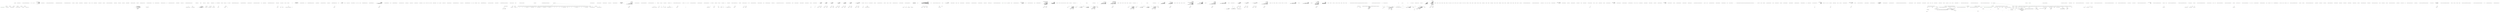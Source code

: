 digraph  {
d20 [cluster="HangFire.Redis.RedisStorage.GetComponents()", color=green, community=0, label="yield return new SchedulePoller(this, _options.PollInterval);", prediction=0, span="56-56"];
d39 [label="HangFire.Redis.RedisStorage", span=""];
d19 [cluster="HangFire.Redis.RedisStorage.GetComponents()", label="Entry HangFire.Redis.RedisStorage.GetComponents()", span="54-54"];
d21 [cluster="HangFire.Redis.RedisStorage.GetComponents()", label="yield return new DequeuedJobsWatcher(this);", span="57-57"];
d24 [cluster="HangFire.Server.Components.SchedulePoller.SchedulePoller(HangFire.JobStorage, System.TimeSpan)", label="Entry HangFire.Server.Components.SchedulePoller.SchedulePoller(HangFire.JobStorage, System.TimeSpan)", span="34-34"];
d3 [cluster="HangFire.Redis.RedisStorage.RedisStorage(string, int, HangFire.Redis.RedisStorageOptions)", label="_host = host", span="28-28"];
d4 [cluster="HangFire.Redis.RedisStorage.RedisStorage(string, int, HangFire.Redis.RedisStorageOptions)", label="_db = db", span="29-29"];
d5 [cluster="HangFire.Redis.RedisStorage.RedisStorage(string, int, HangFire.Redis.RedisStorageOptions)", label="_options = options", span="30-30"];
d6 [cluster="HangFire.Redis.RedisStorage.RedisStorage(string, int, HangFire.Redis.RedisStorageOptions)", label="_pooledManager = new PooledRedisClientManager(\r\n                new []{ host },\r\n                new string[0],\r\n                new RedisClientManagerConfig\r\n                {\r\n                    DefaultDb = db,\r\n                    MaxWritePoolSize = _options.ConnectionPoolSize\r\n                })", span="32-39"];
d11 [cluster="HangFire.Redis.RedisStorage.CreateMonitoring()", label="return new RedisMonitoringApi(this, _pooledManager.GetClient());", span="46-46"];
d16 [cluster="HangFire.Redis.RedisStorage.GetConnection()", label="return new RedisStorageConnection(this, _pooledManager.GetClient());", span="51-51"];
d22 [cluster="HangFire.Redis.RedisStorage.GetComponents()", label="yield return new ServerWatchdog(this);", span="58-58"];
d36 [cluster="HangFire.Redis.RedisStorage.ToString()", label="return String.Format(''redis://{0}/{1}'', _host, _db);", span="70-70"];
d23 [cluster="HangFire.Redis.RedisStorage.GetComponents()", label="Exit HangFire.Redis.RedisStorage.GetComponents()", span="54-54"];
d25 [cluster="HangFire.Redis.Components.DequeuedJobsWatcher.DequeuedJobsWatcher(HangFire.Redis.RedisStorage)", label="Entry HangFire.Redis.Components.DequeuedJobsWatcher.DequeuedJobsWatcher(HangFire.Redis.RedisStorage)", span="39-39"];
d2 [cluster="HangFire.Redis.RedisStorage.RedisStorage(string, int, HangFire.Redis.RedisStorageOptions)", label="Entry HangFire.Redis.RedisStorage.RedisStorage(string, int, HangFire.Redis.RedisStorageOptions)", span="26-26"];
d7 [cluster="HangFire.Redis.RedisStorage.RedisStorage(string, int, HangFire.Redis.RedisStorageOptions)", label="Exit HangFire.Redis.RedisStorage.RedisStorage(string, int, HangFire.Redis.RedisStorageOptions)", span="26-26"];
d8 [cluster="PooledRedisClientManager.cstr", label="Entry PooledRedisClientManager.cstr", span=""];
d9 [cluster="RedisClientManagerConfig.cstr", label="Entry RedisClientManagerConfig.cstr", span=""];
d10 [cluster="HangFire.Redis.RedisStorage.CreateMonitoring()", label="Entry HangFire.Redis.RedisStorage.CreateMonitoring()", span="44-44"];
d12 [cluster="HangFire.Redis.RedisStorage.CreateMonitoring()", label="Exit HangFire.Redis.RedisStorage.CreateMonitoring()", span="44-44"];
d13 [cluster="RedisMonitoringApi.cstr", label="Entry RedisMonitoringApi.cstr", span=""];
d14 [cluster="Unk.GetClient", label="Entry Unk.GetClient", span=""];
d15 [cluster="HangFire.Redis.RedisStorage.GetConnection()", label="Entry HangFire.Redis.RedisStorage.GetConnection()", span="49-49"];
d17 [cluster="HangFire.Redis.RedisStorage.GetConnection()", label="Exit HangFire.Redis.RedisStorage.GetConnection()", span="49-49"];
d18 [cluster="RedisStorageConnection.cstr", label="Entry RedisStorageConnection.cstr", span=""];
d26 [cluster="HangFire.Server.Components.ServerWatchdog.ServerWatchdog(HangFire.JobStorage)", label="Entry HangFire.Server.Components.ServerWatchdog.ServerWatchdog(HangFire.JobStorage)", span="33-33"];
d35 [cluster="HangFire.Redis.RedisStorage.ToString()", label="Entry HangFire.Redis.RedisStorage.ToString()", span="68-68"];
d37 [cluster="HangFire.Redis.RedisStorage.ToString()", label="Exit HangFire.Redis.RedisStorage.ToString()", span="68-68"];
d38 [cluster="string.Format(string, object, object)", label="Entry string.Format(string, object, object)", span="0-0"];
m0_6 [cluster="Hangfire.Storage.InvocationData.Deserialize()", file="JobCreationProcessFacts.cs", label="Entry Hangfire.Storage.InvocationData.Deserialize()", span="44-44"];
m0_7 [cluster="Hangfire.Storage.InvocationData.Deserialize()", file="JobCreationProcessFacts.cs", label="var type = System.Type.GetType(Type, throwOnError: true, ignoreCase: true)", span="48-48"];
m0_8 [cluster="Hangfire.Storage.InvocationData.Deserialize()", file="JobCreationProcessFacts.cs", label="var parameterTypes = JobHelper.FromJson<Type[]>(ParameterTypes)", span="49-49"];
m0_9 [cluster="Hangfire.Storage.InvocationData.Deserialize()", file="JobCreationProcessFacts.cs", label="var method = GetNonOpenMatchingMethod(type, Method, parameterTypes)", span="50-50"];
m0_11 [cluster="Hangfire.Storage.InvocationData.Deserialize()", file="JobCreationProcessFacts.cs", label="throw new InvalidOperationException(String.Format(\r\n                        ''The type `{0}` does not contain a method with signature `{1}({2})`'',\r\n                        type.FullName,\r\n                        Method,\r\n                        String.Join('', '', parameterTypes.Select(x => x.Name))));", span="54-58"];
m0_14 [cluster="Hangfire.Storage.InvocationData.Deserialize()", file="JobCreationProcessFacts.cs", label="return new Job(type, method, arguments);", span="64-64"];
m0_10 [cluster="Hangfire.Storage.InvocationData.Deserialize()", file="JobCreationProcessFacts.cs", label="method == null", span="52-52"];
m0_13 [cluster="Hangfire.Storage.InvocationData.Deserialize()", file="JobCreationProcessFacts.cs", label="var arguments = DeserializeArguments(method, serializedArguments)", span="62-62"];
m0_12 [cluster="Hangfire.Storage.InvocationData.Deserialize()", file="JobCreationProcessFacts.cs", label="var serializedArguments = JobHelper.FromJson<string[]>(Arguments)", span="61-61"];
m0_15 [cluster="Hangfire.Storage.InvocationData.Deserialize()", file="JobCreationProcessFacts.cs", label=Exception, span="66-66"];
m0_16 [cluster="Hangfire.Storage.InvocationData.Deserialize()", file="JobCreationProcessFacts.cs", label="throw new JobLoadException(''Could not load the job. See inner exception for the details.'', ex);", span="68-68"];
m0_17 [cluster="Hangfire.Storage.InvocationData.Deserialize()", file="JobCreationProcessFacts.cs", label="Exit Hangfire.Storage.InvocationData.Deserialize()", span="44-44"];
m0_110 [cluster="System.Collections.Generic.List<T>.List()", file="JobCreationProcessFacts.cs", label="Entry System.Collections.Generic.List<T>.List()", span="0-0"];
m0_20 [cluster="Hangfire.Storage.InvocationData.GetNonOpenMatchingMethod(System.Type, string, System.Type[])", file="JobCreationProcessFacts.cs", label="Entry Hangfire.Storage.InvocationData.GetNonOpenMatchingMethod(System.Type, string, System.Type[])", span="172-172"];
m0_87 [cluster="Hangfire.Storage.InvocationData.GetNonOpenMatchingMethod(System.Type, string, System.Type[])", file="JobCreationProcessFacts.cs", label="var methodCandidates = type.GetMethods()", span="174-174"];
m0_89 [cluster="Hangfire.Storage.InvocationData.GetNonOpenMatchingMethod(System.Type, string, System.Type[])", file="JobCreationProcessFacts.cs", label="!methodCandidate.Name.Equals(name, StringComparison.Ordinal)", span="178-178"];
m0_91 [cluster="Hangfire.Storage.InvocationData.GetNonOpenMatchingMethod(System.Type, string, System.Type[])", file="JobCreationProcessFacts.cs", label="parameters.Length != parameterTypes.Length", span="184-184"];
m0_98 [cluster="Hangfire.Storage.InvocationData.GetNonOpenMatchingMethod(System.Type, string, System.Type[])", file="JobCreationProcessFacts.cs", label="var actualType = parameterTypes[i]", span="198-198"];
m0_88 [cluster="Hangfire.Storage.InvocationData.GetNonOpenMatchingMethod(System.Type, string, System.Type[])", file="JobCreationProcessFacts.cs", label=methodCandidates, span="176-176"];
m0_106 [cluster="Hangfire.Storage.InvocationData.GetNonOpenMatchingMethod(System.Type, string, System.Type[])", file="JobCreationProcessFacts.cs", label="return null;", span="222-222"];
m0_90 [cluster="Hangfire.Storage.InvocationData.GetNonOpenMatchingMethod(System.Type, string, System.Type[])", file="JobCreationProcessFacts.cs", label="var parameters = methodCandidate.GetParameters()", span="183-183"];
m0_105 [cluster="Hangfire.Storage.InvocationData.GetNonOpenMatchingMethod(System.Type, string, System.Type[])", file="JobCreationProcessFacts.cs", label="return methodCandidate.ContainsGenericParameters \r\n                    ? methodCandidate.MakeGenericMethod(genericArguments.ToArray()) \r\n                    : methodCandidate;", span="217-219"];
m0_95 [cluster="Hangfire.Storage.InvocationData.GetNonOpenMatchingMethod(System.Type, string, System.Type[])", file="JobCreationProcessFacts.cs", label="i < parameters.Length", span="194-194"];
m0_96 [cluster="Hangfire.Storage.InvocationData.GetNonOpenMatchingMethod(System.Type, string, System.Type[])", file="JobCreationProcessFacts.cs", label="var parameter = parameters[i]", span="196-196"];
m0_92 [cluster="Hangfire.Storage.InvocationData.GetNonOpenMatchingMethod(System.Type, string, System.Type[])", file="JobCreationProcessFacts.cs", label="var parameterTypesMatched = true", span="189-189"];
m0_93 [cluster="Hangfire.Storage.InvocationData.GetNonOpenMatchingMethod(System.Type, string, System.Type[])", file="JobCreationProcessFacts.cs", label="var genericArguments = new List<Type>()", span="190-190"];
m0_104 [cluster="Hangfire.Storage.InvocationData.GetNonOpenMatchingMethod(System.Type, string, System.Type[])", file="JobCreationProcessFacts.cs", label="!parameterTypesMatched", span="214-214"];
m0_94 [cluster="Hangfire.Storage.InvocationData.GetNonOpenMatchingMethod(System.Type, string, System.Type[])", file="JobCreationProcessFacts.cs", label="var i = 0", span="194-194"];
m0_100 [cluster="Hangfire.Storage.InvocationData.GetNonOpenMatchingMethod(System.Type, string, System.Type[])", file="JobCreationProcessFacts.cs", label="genericArguments.Add(actualType)", span="203-203"];
m0_103 [cluster="Hangfire.Storage.InvocationData.GetNonOpenMatchingMethod(System.Type, string, System.Type[])", file="JobCreationProcessFacts.cs", label="i++", span="194-194"];
m0_97 [cluster="Hangfire.Storage.InvocationData.GetNonOpenMatchingMethod(System.Type, string, System.Type[])", file="JobCreationProcessFacts.cs", label="var parameterType = parameter.ParameterType", span="197-197"];
m0_99 [cluster="Hangfire.Storage.InvocationData.GetNonOpenMatchingMethod(System.Type, string, System.Type[])", file="JobCreationProcessFacts.cs", label="parameterType.IsGenericParameter", span="201-201"];
m0_101 [cluster="Hangfire.Storage.InvocationData.GetNonOpenMatchingMethod(System.Type, string, System.Type[])", file="JobCreationProcessFacts.cs", label="parameterType.IsAssignableFrom(actualType)", span="208-208"];
m0_102 [cluster="Hangfire.Storage.InvocationData.GetNonOpenMatchingMethod(System.Type, string, System.Type[])", file="JobCreationProcessFacts.cs", label="parameterTypesMatched = false", span="210-210"];
m0_107 [cluster="Hangfire.Storage.InvocationData.GetNonOpenMatchingMethod(System.Type, string, System.Type[])", file="JobCreationProcessFacts.cs", label="Exit Hangfire.Storage.InvocationData.GetNonOpenMatchingMethod(System.Type, string, System.Type[])", span="172-172"];
m0_112 [cluster="System.Reflection.MethodInfo.MakeGenericMethod(params System.Type[])", file="JobCreationProcessFacts.cs", label="Entry System.Reflection.MethodInfo.MakeGenericMethod(params System.Type[])", span="0-0"];
m0_53 [cluster="System.DateTime.ToString(string, System.IFormatProvider)", file="JobCreationProcessFacts.cs", label="Entry System.DateTime.ToString(string, System.IFormatProvider)", span="0-0"];
m0_26 [cluster="Hangfire.Common.Job.Job(System.Type, System.Reflection.MethodInfo, params object[])", file="JobCreationProcessFacts.cs", label="Entry Hangfire.Common.Job.Job(System.Type, System.Reflection.MethodInfo, params object[])", span="121-121"];
m0_23 [cluster="Unk.Join", file="JobCreationProcessFacts.cs", label="Entry Unk.Join", span=""];
m0_111 [cluster="System.Type.IsAssignableFrom(System.Type)", file="JobCreationProcessFacts.cs", label="Entry System.Type.IsAssignableFrom(System.Type)", span="0-0"];
m0_25 [cluster="Hangfire.Storage.InvocationData.DeserializeArguments(System.Reflection.MethodInfo, string[])", file="JobCreationProcessFacts.cs", label="Entry Hangfire.Storage.InvocationData.DeserializeArguments(System.Reflection.MethodInfo, string[])", span="110-110"];
m0_56 [cluster="Hangfire.Storage.InvocationData.DeserializeArguments(System.Reflection.MethodInfo, string[])", file="JobCreationProcessFacts.cs", label="var parameters = methodInfo.GetParameters()", span="112-112"];
m0_57 [cluster="Hangfire.Storage.InvocationData.DeserializeArguments(System.Reflection.MethodInfo, string[])", file="JobCreationProcessFacts.cs", label="var result = new List<object>(arguments.Length)", span="113-113"];
m0_61 [cluster="Hangfire.Storage.InvocationData.DeserializeArguments(System.Reflection.MethodInfo, string[])", file="JobCreationProcessFacts.cs", label="var argument = arguments[i]", span="118-118"];
m0_59 [cluster="Hangfire.Storage.InvocationData.DeserializeArguments(System.Reflection.MethodInfo, string[])", file="JobCreationProcessFacts.cs", label="i < parameters.Length", span="115-115"];
m0_60 [cluster="Hangfire.Storage.InvocationData.DeserializeArguments(System.Reflection.MethodInfo, string[])", file="JobCreationProcessFacts.cs", label="var parameter = parameters[i]", span="117-117"];
m0_58 [cluster="Hangfire.Storage.InvocationData.DeserializeArguments(System.Reflection.MethodInfo, string[])", file="JobCreationProcessFacts.cs", label="var i = 0", span="115-115"];
m0_66 [cluster="Hangfire.Storage.InvocationData.DeserializeArguments(System.Reflection.MethodInfo, string[])", file="JobCreationProcessFacts.cs", label="result.Add(value)", span="133-133"];
m0_68 [cluster="Hangfire.Storage.InvocationData.DeserializeArguments(System.Reflection.MethodInfo, string[])", file="JobCreationProcessFacts.cs", label="return result.ToArray();", span="136-136"];
m0_67 [cluster="Hangfire.Storage.InvocationData.DeserializeArguments(System.Reflection.MethodInfo, string[])", file="JobCreationProcessFacts.cs", label="i++", span="115-115"];
m0_63 [cluster="Hangfire.Storage.InvocationData.DeserializeArguments(System.Reflection.MethodInfo, string[])", file="JobCreationProcessFacts.cs", label="CoreBackgroundJobPerformer.Substitutions.ContainsKey(parameter.ParameterType)", span="122-122"];
m0_64 [cluster="Hangfire.Storage.InvocationData.DeserializeArguments(System.Reflection.MethodInfo, string[])", file="JobCreationProcessFacts.cs", label="value = parameter.ParameterType.IsValueType\r\n                        ? Activator.CreateInstance(parameter.ParameterType)\r\n                        : null", span="124-126"];
m0_65 [cluster="Hangfire.Storage.InvocationData.DeserializeArguments(System.Reflection.MethodInfo, string[])", file="JobCreationProcessFacts.cs", label="value = DeserializeArgument(argument, parameter.ParameterType)", span="130-130"];
m0_62 [cluster="Hangfire.Storage.InvocationData.DeserializeArguments(System.Reflection.MethodInfo, string[])", file="JobCreationProcessFacts.cs", label="object value", span="120-120"];
m0_69 [cluster="Hangfire.Storage.InvocationData.DeserializeArguments(System.Reflection.MethodInfo, string[])", file="JobCreationProcessFacts.cs", label="Exit Hangfire.Storage.InvocationData.DeserializeArguments(System.Reflection.MethodInfo, string[])", span="110-110"];
m0_71 [cluster="System.Activator.CreateInstance(System.Type)", file="JobCreationProcessFacts.cs", label="Entry System.Activator.CreateInstance(System.Type)", span="0-0"];
m0_70 [cluster="System.Collections.Generic.Dictionary<TKey, TValue>.ContainsKey(TKey)", file="JobCreationProcessFacts.cs", label="Entry System.Collections.Generic.Dictionary<TKey, TValue>.ContainsKey(TKey)", span="0-0"];
m0_18 [cluster="System.Type.GetType(string, bool, bool)", file="JobCreationProcessFacts.cs", label="Entry System.Type.GetType(string, bool, bool)", span="0-0"];
m0_72 [cluster="Hangfire.Storage.InvocationData.DeserializeArgument(string, System.Type)", file="JobCreationProcessFacts.cs", label="Entry Hangfire.Storage.InvocationData.DeserializeArgument(string, System.Type)", span="139-139"];
m0_73 [cluster="Hangfire.Storage.InvocationData.DeserializeArgument(string, System.Type)", file="JobCreationProcessFacts.cs", label="object value", span="141-141"];
m0_74 [cluster="Hangfire.Storage.InvocationData.DeserializeArgument(string, System.Type)", file="JobCreationProcessFacts.cs", label="value = argument != null\r\n                    ? JobHelper.FromJson(argument, type)\r\n                    : null", span="144-146"];
m0_76 [cluster="Hangfire.Storage.InvocationData.DeserializeArgument(string, System.Type)", file="JobCreationProcessFacts.cs", label="type == typeof (object)", span="150-150"];
m0_77 [cluster="Hangfire.Storage.InvocationData.DeserializeArgument(string, System.Type)", file="JobCreationProcessFacts.cs", label="value = argument", span="154-154"];
m0_78 [cluster="Hangfire.Storage.InvocationData.DeserializeArgument(string, System.Type)", file="JobCreationProcessFacts.cs", label="var converter = TypeDescriptor.GetConverter(type)", span="160-160"];
m0_79 [cluster="Hangfire.Storage.InvocationData.DeserializeArgument(string, System.Type)", file="JobCreationProcessFacts.cs", label="value = converter.ConvertFromInvariantString(argument)", span="161-161"];
m0_75 [cluster="Hangfire.Storage.InvocationData.DeserializeArgument(string, System.Type)", file="JobCreationProcessFacts.cs", label=Exception, span="148-148"];
m0_82 [cluster="Hangfire.Storage.InvocationData.DeserializeArgument(string, System.Type)", file="JobCreationProcessFacts.cs", label="return value;", span="169-169"];
m0_80 [cluster="Hangfire.Storage.InvocationData.DeserializeArgument(string, System.Type)", file="JobCreationProcessFacts.cs", label=Exception, span="163-163"];
m0_81 [cluster="Hangfire.Storage.InvocationData.DeserializeArgument(string, System.Type)", file="JobCreationProcessFacts.cs", label="throw jsonException;", span="165-165"];
m0_83 [cluster="Hangfire.Storage.InvocationData.DeserializeArgument(string, System.Type)", file="JobCreationProcessFacts.cs", label="Exit Hangfire.Storage.InvocationData.DeserializeArgument(string, System.Type)", span="139-139"];
m0_31 [cluster="Hangfire.Storage.InvocationData.Serialize(Hangfire.Common.Job)", file="JobCreationProcessFacts.cs", label="Entry Hangfire.Storage.InvocationData.Serialize(Hangfire.Common.Job)", span="72-72"];
m0_32 [cluster="Hangfire.Storage.InvocationData.Serialize(Hangfire.Common.Job)", file="JobCreationProcessFacts.cs", label="return new InvocationData(\r\n                job.Type.AssemblyQualifiedName,\r\n                job.Method.Name,\r\n                JobHelper.ToJson(job.Method.GetParameters().Select(x => x.ParameterType).ToArray()),\r\n                JobHelper.ToJson(SerializeArguments(job.Args)));", span="74-78"];
m0_33 [cluster="Hangfire.Storage.InvocationData.Serialize(Hangfire.Common.Job)", file="JobCreationProcessFacts.cs", label="Exit Hangfire.Storage.InvocationData.Serialize(Hangfire.Common.Job)", span="72-72"];
m0_35 [cluster="Unk.ToArray", file="JobCreationProcessFacts.cs", label="Entry Unk.ToArray", span=""];
m0_21 [cluster="System.InvalidOperationException.InvalidOperationException(string)", file="JobCreationProcessFacts.cs", label="Entry System.InvalidOperationException.InvalidOperationException(string)", span="0-0"];
m0_85 [cluster="System.ComponentModel.TypeDescriptor.GetConverter(System.Type)", file="JobCreationProcessFacts.cs", label="Entry System.ComponentModel.TypeDescriptor.GetConverter(System.Type)", span="0-0"];
m0_24 [cluster="string.Format(string, object, object, object)", file="JobCreationProcessFacts.cs", label="Entry string.Format(string, object, object, object)", span="0-0"];
m0_55 [cluster="System.Collections.Generic.List<T>.ToArray()", file="JobCreationProcessFacts.cs", label="Entry System.Collections.Generic.List<T>.ToArray()", span="0-0"];
m0_19 [cluster="Hangfire.Common.JobHelper.FromJson<T>(string)", file="JobCreationProcessFacts.cs", label="Entry Hangfire.Common.JobHelper.FromJson<T>(string)", span="39-39"];
m0_38 [cluster="Hangfire.Common.JobHelper.ToJson(object)", file="JobCreationProcessFacts.cs", label="Entry Hangfire.Common.JobHelper.ToJson(object)", span="32-32"];
m0_36 [cluster="Unk.ToJson", file="JobCreationProcessFacts.cs", label="Entry Unk.ToJson", span=""];
m0_39 [cluster="lambda expression", file="JobCreationProcessFacts.cs", label="Entry lambda expression", span="77-77"];
m0_28 [cluster="lambda expression", file="JobCreationProcessFacts.cs", label="Entry lambda expression", span="58-58"];
m0_29 [cluster="lambda expression", file="JobCreationProcessFacts.cs", label="x.Name", span="58-58"];
m0_30 [cluster="lambda expression", file="JobCreationProcessFacts.cs", label="Exit lambda expression", span="58-58"];
m0_40 [cluster="lambda expression", file="JobCreationProcessFacts.cs", label="x.ParameterType", span="77-77"];
m0_41 [cluster="lambda expression", file="JobCreationProcessFacts.cs", label="Exit lambda expression", span="77-77"];
m0_109 [cluster="string.Equals(string, System.StringComparison)", file="JobCreationProcessFacts.cs", label="Entry string.Equals(string, System.StringComparison)", span="0-0"];
m0_22 [cluster="Unk.Select", file="JobCreationProcessFacts.cs", label="Entry Unk.Select", span=""];
m0_108 [cluster="System.Type.GetMethods()", file="JobCreationProcessFacts.cs", label="Entry System.Type.GetMethods()", span="0-0"];
m0_52 [cluster="System.Collections.Generic.List<T>.List(int)", file="JobCreationProcessFacts.cs", label="Entry System.Collections.Generic.List<T>.List(int)", span="0-0"];
m0_84 [cluster="Hangfire.Common.JobHelper.FromJson(string, System.Type)", file="JobCreationProcessFacts.cs", label="Entry Hangfire.Common.JobHelper.FromJson(string, System.Type)", span="46-46"];
m0_27 [cluster="Hangfire.Common.JobLoadException.JobLoadException(string, System.Exception)", file="JobCreationProcessFacts.cs", label="Entry Hangfire.Common.JobLoadException.JobLoadException(string, System.Exception)", span="32-32"];
m0_54 [cluster="System.Collections.Generic.List<T>.Add(T)", file="JobCreationProcessFacts.cs", label="Entry System.Collections.Generic.List<T>.Add(T)", span="0-0"];
m0_0 [cluster="Hangfire.Storage.InvocationData.InvocationData(string, string, string, string)", file="JobCreationProcessFacts.cs", label="Entry Hangfire.Storage.InvocationData.InvocationData(string, string, string, string)", span="30-30"];
m0_1 [cluster="Hangfire.Storage.InvocationData.InvocationData(string, string, string, string)", file="JobCreationProcessFacts.cs", label="Type = type", span="33-33"];
m0_2 [cluster="Hangfire.Storage.InvocationData.InvocationData(string, string, string, string)", file="JobCreationProcessFacts.cs", label="Method = method", span="34-34"];
m0_3 [cluster="Hangfire.Storage.InvocationData.InvocationData(string, string, string, string)", file="JobCreationProcessFacts.cs", label="ParameterTypes = parameterTypes", span="35-35"];
m0_4 [cluster="Hangfire.Storage.InvocationData.InvocationData(string, string, string, string)", file="JobCreationProcessFacts.cs", label="Arguments = arguments", span="36-36"];
m0_5 [cluster="Hangfire.Storage.InvocationData.InvocationData(string, string, string, string)", file="JobCreationProcessFacts.cs", label="Exit Hangfire.Storage.InvocationData.InvocationData(string, string, string, string)", span="30-30"];
m0_86 [cluster="System.ComponentModel.TypeConverter.ConvertFromInvariantString(string)", file="JobCreationProcessFacts.cs", label="Entry System.ComponentModel.TypeConverter.ConvertFromInvariantString(string)", span="0-0"];
m0_34 [cluster="System.Reflection.MethodBase.GetParameters()", file="JobCreationProcessFacts.cs", label="Entry System.Reflection.MethodBase.GetParameters()", span="0-0"];
m0_37 [cluster="Hangfire.Storage.InvocationData.SerializeArguments(System.Collections.Generic.IReadOnlyCollection<object>)", file="JobCreationProcessFacts.cs", label="Entry Hangfire.Storage.InvocationData.SerializeArguments(System.Collections.Generic.IReadOnlyCollection<object>)", span="81-81"];
m0_42 [cluster="Hangfire.Storage.InvocationData.SerializeArguments(System.Collections.Generic.IReadOnlyCollection<object>)", file="JobCreationProcessFacts.cs", label="var serializedArguments = new List<string>(arguments.Count)", span="83-83"];
m0_43 [cluster="Hangfire.Storage.InvocationData.SerializeArguments(System.Collections.Generic.IReadOnlyCollection<object>)", file="JobCreationProcessFacts.cs", label=arguments, span="84-84"];
m0_49 [cluster="Hangfire.Storage.InvocationData.SerializeArguments(System.Collections.Generic.IReadOnlyCollection<object>)", file="JobCreationProcessFacts.cs", label="serializedArguments.Add(value)", span="104-104"];
m0_50 [cluster="Hangfire.Storage.InvocationData.SerializeArguments(System.Collections.Generic.IReadOnlyCollection<object>)", file="JobCreationProcessFacts.cs", label="return serializedArguments.ToArray();", span="107-107"];
m0_44 [cluster="Hangfire.Storage.InvocationData.SerializeArguments(System.Collections.Generic.IReadOnlyCollection<object>)", file="JobCreationProcessFacts.cs", label="string value = null", span="86-86"];
m0_45 [cluster="Hangfire.Storage.InvocationData.SerializeArguments(System.Collections.Generic.IReadOnlyCollection<object>)", file="JobCreationProcessFacts.cs", label="argument != null", span="88-88"];
m0_46 [cluster="Hangfire.Storage.InvocationData.SerializeArguments(System.Collections.Generic.IReadOnlyCollection<object>)", file="JobCreationProcessFacts.cs", label="argument is DateTime", span="90-90"];
m0_47 [cluster="Hangfire.Storage.InvocationData.SerializeArguments(System.Collections.Generic.IReadOnlyCollection<object>)", file="JobCreationProcessFacts.cs", label="value = ((DateTime)argument).ToString(''o'', CultureInfo.InvariantCulture)", span="92-92"];
m0_48 [cluster="Hangfire.Storage.InvocationData.SerializeArguments(System.Collections.Generic.IReadOnlyCollection<object>)", file="JobCreationProcessFacts.cs", label="value = JobHelper.ToJson(argument)", span="96-96"];
m0_51 [cluster="Hangfire.Storage.InvocationData.SerializeArguments(System.Collections.Generic.IReadOnlyCollection<object>)", file="JobCreationProcessFacts.cs", label="Exit Hangfire.Storage.InvocationData.SerializeArguments(System.Collections.Generic.IReadOnlyCollection<object>)", span="81-81"];
m0_113 [file="JobCreationProcessFacts.cs", label="Hangfire.Storage.InvocationData", span=""];
m1_19 [cluster="HangFire.Redis.RedisMonitoringApi.DequeuedCount(string)", file="PossibleHangingFactAttribute.cs", label="Entry HangFire.Redis.RedisMonitoringApi.DequeuedCount(string)", span="59-59"];
m1_20 [cluster="HangFire.Redis.RedisMonitoringApi.DequeuedCount(string)", file="PossibleHangingFactAttribute.cs", label=_redis, span="61-61"];
m1_21 [cluster="HangFire.Redis.RedisMonitoringApi.DequeuedCount(string)", file="PossibleHangingFactAttribute.cs", label="return _redis.GetListCount(String.Format(''hangfire:queue:{0}:dequeued'', queue));", span="63-63"];
m1_22 [cluster="HangFire.Redis.RedisMonitoringApi.DequeuedCount(string)", file="PossibleHangingFactAttribute.cs", label="Exit HangFire.Redis.RedisMonitoringApi.DequeuedCount(string)", span="59-59"];
m1_66 [cluster="System.Collections.Generic.List<T>.List()", file="PossibleHangingFactAttribute.cs", label="Entry System.Collections.Generic.List<T>.List()", span="0-0"];
m1_204 [cluster="HangFire.Redis.RedisMonitoringApi.EnqueuedJobs(string, int, int)", file="PossibleHangingFactAttribute.cs", label="Entry HangFire.Redis.RedisMonitoringApi.EnqueuedJobs(string, int, int)", span="328-328"];
m1_205 [cluster="HangFire.Redis.RedisMonitoringApi.EnqueuedJobs(string, int, int)", file="PossibleHangingFactAttribute.cs", label=_redis, span="331-331"];
m1_206 [cluster="HangFire.Redis.RedisMonitoringApi.EnqueuedJobs(string, int, int)", file="PossibleHangingFactAttribute.cs", label="var jobIds = _redis.GetRangeFromList(\r\n                    String.Format(''hangfire:queue:{0}'', queue),\r\n                    from,\r\n                    from + perPage - 1)", span="333-336"];
m1_207 [cluster="HangFire.Redis.RedisMonitoringApi.EnqueuedJobs(string, int, int)", file="PossibleHangingFactAttribute.cs", label="return GetJobsWithProperties(\r\n                    _redis,\r\n                    jobIds,\r\n                    null,\r\n                    new[] { ''EnqueuedAt'', ''State'' },\r\n                    (method, job, state) => new EnqueuedJobDto\r\n                    {\r\n                        Method = method,\r\n                        EnqueuedAt = JobHelper.FromNullableStringTimestamp(state[0]),\r\n                        InEnqueuedState = EnqueuedState.Name.Equals(state[1], StringComparison.OrdinalIgnoreCase)\r\n                    });", span="338-348"];
m1_208 [cluster="HangFire.Redis.RedisMonitoringApi.EnqueuedJobs(string, int, int)", file="PossibleHangingFactAttribute.cs", label="Exit HangFire.Redis.RedisMonitoringApi.EnqueuedJobs(string, int, int)", span="328-328"];
m1_434 [cluster="HangFire.Common.JobMethod.Deserialize(HangFire.Storage.InvocationData)", file="PossibleHangingFactAttribute.cs", label="Entry HangFire.Common.JobMethod.Deserialize(HangFire.Storage.InvocationData)", span="89-89"];
m1_225 [cluster="HangFire.Redis.RedisMonitoringApi.GetHourlyTimelineStats(IRedisClient, string)", file="PossibleHangingFactAttribute.cs", label="Entry HangFire.Redis.RedisMonitoringApi.GetHourlyTimelineStats(IRedisClient, string)", span="426-426"];
m1_262 [cluster="HangFire.Redis.RedisMonitoringApi.GetHourlyTimelineStats(IRedisClient, string)", file="PossibleHangingFactAttribute.cs", label="var endDate = DateTime.UtcNow", span="429-429"];
m1_269 [cluster="HangFire.Redis.RedisMonitoringApi.GetHourlyTimelineStats(IRedisClient, string)", file="PossibleHangingFactAttribute.cs", label="var keys = dates.Select(x => String.Format(''hangfire:stats:{0}:{1}'', type, x.ToString(''yyyy-MM-dd-HH''))).ToList()", span="437-437"];
m1_270 [cluster="HangFire.Redis.RedisMonitoringApi.GetHourlyTimelineStats(IRedisClient, string)", file="PossibleHangingFactAttribute.cs", label="var valuesMap = redis.GetValuesMap(keys)", span="438-438"];
m1_263 [cluster="HangFire.Redis.RedisMonitoringApi.GetHourlyTimelineStats(IRedisClient, string)", file="PossibleHangingFactAttribute.cs", label="var dates = new List<DateTime>()", span="430-430"];
m1_266 [cluster="HangFire.Redis.RedisMonitoringApi.GetHourlyTimelineStats(IRedisClient, string)", file="PossibleHangingFactAttribute.cs", label="dates.Add(endDate)", span="433-433"];
m1_267 [cluster="HangFire.Redis.RedisMonitoringApi.GetHourlyTimelineStats(IRedisClient, string)", file="PossibleHangingFactAttribute.cs", label="endDate = endDate.AddHours(-1)", span="434-434"];
m1_264 [cluster="HangFire.Redis.RedisMonitoringApi.GetHourlyTimelineStats(IRedisClient, string)", file="PossibleHangingFactAttribute.cs", label="var i = 0", span="431-431"];
m1_273 [cluster="HangFire.Redis.RedisMonitoringApi.GetHourlyTimelineStats(IRedisClient, string)", file="PossibleHangingFactAttribute.cs", label="i < dates.Count", span="441-441"];
m1_277 [cluster="HangFire.Redis.RedisMonitoringApi.GetHourlyTimelineStats(IRedisClient, string)", file="PossibleHangingFactAttribute.cs", label="result.Add(dates[i], value)", span="449-449"];
m1_265 [cluster="HangFire.Redis.RedisMonitoringApi.GetHourlyTimelineStats(IRedisClient, string)", file="PossibleHangingFactAttribute.cs", label="i < 24", span="431-431"];
m1_268 [cluster="HangFire.Redis.RedisMonitoringApi.GetHourlyTimelineStats(IRedisClient, string)", file="PossibleHangingFactAttribute.cs", label="i++", span="431-431"];
m1_271 [cluster="HangFire.Redis.RedisMonitoringApi.GetHourlyTimelineStats(IRedisClient, string)", file="PossibleHangingFactAttribute.cs", label="var result = new Dictionary<DateTime, long>()", span="440-440"];
m1_275 [cluster="HangFire.Redis.RedisMonitoringApi.GetHourlyTimelineStats(IRedisClient, string)", file="PossibleHangingFactAttribute.cs", label="!long.TryParse(valuesMap[valuesMap.Keys.ElementAt(i)], out value)", span="444-444"];
m1_272 [cluster="HangFire.Redis.RedisMonitoringApi.GetHourlyTimelineStats(IRedisClient, string)", file="PossibleHangingFactAttribute.cs", label="var i = 0", span="441-441"];
m1_279 [cluster="HangFire.Redis.RedisMonitoringApi.GetHourlyTimelineStats(IRedisClient, string)", file="PossibleHangingFactAttribute.cs", label="return result;", span="452-452"];
m1_278 [cluster="HangFire.Redis.RedisMonitoringApi.GetHourlyTimelineStats(IRedisClient, string)", file="PossibleHangingFactAttribute.cs", label="i++", span="441-441"];
m1_274 [cluster="HangFire.Redis.RedisMonitoringApi.GetHourlyTimelineStats(IRedisClient, string)", file="PossibleHangingFactAttribute.cs", label="long value", span="443-443"];
m1_276 [cluster="HangFire.Redis.RedisMonitoringApi.GetHourlyTimelineStats(IRedisClient, string)", file="PossibleHangingFactAttribute.cs", label="value = 0", span="446-446"];
m1_280 [cluster="HangFire.Redis.RedisMonitoringApi.GetHourlyTimelineStats(IRedisClient, string)", file="PossibleHangingFactAttribute.cs", label="Exit HangFire.Redis.RedisMonitoringApi.GetHourlyTimelineStats(IRedisClient, string)", span="426-426"];
m1_220 [cluster="HangFire.Storage.Monitoring.DequeuedJobDto.DequeuedJobDto()", file="PossibleHangingFactAttribute.cs", label="Entry HangFire.Storage.Monitoring.DequeuedJobDto.DequeuedJobDto()", span="5-5"];
m1_101 [cluster="HangFire.Redis.RedisMonitoringApi.GetTimelineStats(IRedisClient, string)", file="PossibleHangingFactAttribute.cs", label="Entry HangFire.Redis.RedisMonitoringApi.GetTimelineStats(IRedisClient, string)", span="455-455"];
m1_291 [cluster="HangFire.Redis.RedisMonitoringApi.GetTimelineStats(IRedisClient, string)", file="PossibleHangingFactAttribute.cs", label="var endDate = DateTime.UtcNow.Date", span="458-458"];
m1_298 [cluster="HangFire.Redis.RedisMonitoringApi.GetTimelineStats(IRedisClient, string)", file="PossibleHangingFactAttribute.cs", label="var keys = stringDates.Select(x => String.Format(''hangfire:stats:{0}:{1}'', type, x)).ToList()", span="469-469"];
m1_299 [cluster="HangFire.Redis.RedisMonitoringApi.GetTimelineStats(IRedisClient, string)", file="PossibleHangingFactAttribute.cs", label="var valuesMap = redis.GetValuesMap(keys)", span="471-471"];
m1_292 [cluster="HangFire.Redis.RedisMonitoringApi.GetTimelineStats(IRedisClient, string)", file="PossibleHangingFactAttribute.cs", label="var startDate = endDate.AddDays(-7)", span="459-459"];
m1_294 [cluster="HangFire.Redis.RedisMonitoringApi.GetTimelineStats(IRedisClient, string)", file="PossibleHangingFactAttribute.cs", label="startDate <= endDate", span="462-462"];
m1_295 [cluster="HangFire.Redis.RedisMonitoringApi.GetTimelineStats(IRedisClient, string)", file="PossibleHangingFactAttribute.cs", label="dates.Add(endDate)", span="464-464"];
m1_296 [cluster="HangFire.Redis.RedisMonitoringApi.GetTimelineStats(IRedisClient, string)", file="PossibleHangingFactAttribute.cs", label="endDate = endDate.AddDays(-1)", span="465-465"];
m1_293 [cluster="HangFire.Redis.RedisMonitoringApi.GetTimelineStats(IRedisClient, string)", file="PossibleHangingFactAttribute.cs", label="var dates = new List<DateTime>()", span="460-460"];
m1_297 [cluster="HangFire.Redis.RedisMonitoringApi.GetTimelineStats(IRedisClient, string)", file="PossibleHangingFactAttribute.cs", label="var stringDates = dates.Select(x => x.ToString(''yyyy-MM-dd'')).ToList()", span="468-468"];
m1_306 [cluster="HangFire.Redis.RedisMonitoringApi.GetTimelineStats(IRedisClient, string)", file="PossibleHangingFactAttribute.cs", label="result.Add(dates[i], value)", span="481-481"];
m1_302 [cluster="HangFire.Redis.RedisMonitoringApi.GetTimelineStats(IRedisClient, string)", file="PossibleHangingFactAttribute.cs", label="i < stringDates.Count", span="474-474"];
m1_300 [cluster="HangFire.Redis.RedisMonitoringApi.GetTimelineStats(IRedisClient, string)", file="PossibleHangingFactAttribute.cs", label="var result = new Dictionary<DateTime, long>()", span="473-473"];
m1_304 [cluster="HangFire.Redis.RedisMonitoringApi.GetTimelineStats(IRedisClient, string)", file="PossibleHangingFactAttribute.cs", label="!long.TryParse(valuesMap[valuesMap.Keys.ElementAt(i)], out value)", span="477-477"];
m1_301 [cluster="HangFire.Redis.RedisMonitoringApi.GetTimelineStats(IRedisClient, string)", file="PossibleHangingFactAttribute.cs", label="var i = 0", span="474-474"];
m1_308 [cluster="HangFire.Redis.RedisMonitoringApi.GetTimelineStats(IRedisClient, string)", file="PossibleHangingFactAttribute.cs", label="return result;", span="484-484"];
m1_307 [cluster="HangFire.Redis.RedisMonitoringApi.GetTimelineStats(IRedisClient, string)", file="PossibleHangingFactAttribute.cs", label="i++", span="474-474"];
m1_303 [cluster="HangFire.Redis.RedisMonitoringApi.GetTimelineStats(IRedisClient, string)", file="PossibleHangingFactAttribute.cs", label="long value", span="476-476"];
m1_305 [cluster="HangFire.Redis.RedisMonitoringApi.GetTimelineStats(IRedisClient, string)", file="PossibleHangingFactAttribute.cs", label="value = 0", span="479-479"];
m1_309 [cluster="HangFire.Redis.RedisMonitoringApi.GetTimelineStats(IRedisClient, string)", file="PossibleHangingFactAttribute.cs", label="Exit HangFire.Redis.RedisMonitoringApi.GetTimelineStats(IRedisClient, string)", span="455-455"];
m1_140 [cluster="HangFire.Common.JobHelper.FromStringTimestamp(string)", file="PossibleHangingFactAttribute.cs", label="Entry HangFire.Common.JobHelper.FromStringTimestamp(string)", span="51-51"];
m1_284 [cluster="Unk.TryParse", file="PossibleHangingFactAttribute.cs", label="Entry Unk.TryParse", span=""];
m1_44 [cluster="HangFire.Storage.Monitoring.ProcessingJobDto.ProcessingJobDto()", file="PossibleHangingFactAttribute.cs", label="Entry HangFire.Storage.Monitoring.ProcessingJobDto.ProcessingJobDto()", span="7-7"];
m1_93 [cluster="KeyValuePair<string, ScheduleDto>.cstr", file="PossibleHangingFactAttribute.cs", label="Entry KeyValuePair<string, ScheduleDto>.cstr", span=""];
m1_39 [cluster="System.Collections.Generic.IEnumerable<TSource>.OrderBy<TSource, TKey>(System.Func<TSource, TKey>)", file="PossibleHangingFactAttribute.cs", label="Entry System.Collections.Generic.IEnumerable<TSource>.OrderBy<TSource, TKey>(System.Func<TSource, TKey>)", span="0-0"];
m1_45 [cluster="HangFire.Common.JobHelper.FromNullableStringTimestamp(string)", file="PossibleHangingFactAttribute.cs", label="Entry HangFire.Common.JobHelper.FromNullableStringTimestamp(string)", span="56-56"];
m1_139 [cluster="int.Parse(string)", file="PossibleHangingFactAttribute.cs", label="Entry int.Parse(string)", span="0-0"];
m1_226 [cluster="HangFire.Redis.RedisMonitoringApi.HourlyFailedJobs()", file="PossibleHangingFactAttribute.cs", label="Entry HangFire.Redis.RedisMonitoringApi.HourlyFailedJobs()", span="385-385"];
m1_227 [cluster="HangFire.Redis.RedisMonitoringApi.HourlyFailedJobs()", file="PossibleHangingFactAttribute.cs", label=_redis, span="387-387"];
m1_228 [cluster="HangFire.Redis.RedisMonitoringApi.HourlyFailedJobs()", file="PossibleHangingFactAttribute.cs", label="return GetHourlyTimelineStats(_redis, ''failed'');", span="389-389"];
m1_229 [cluster="HangFire.Redis.RedisMonitoringApi.HourlyFailedJobs()", file="PossibleHangingFactAttribute.cs", label="Exit HangFire.Redis.RedisMonitoringApi.HourlyFailedJobs()", span="385-385"];
m1_366 [cluster="HangFire.Redis.RedisMonitoringApi.GetStatistics()", file="PossibleHangingFactAttribute.cs", label="Entry HangFire.Redis.RedisMonitoringApi.GetStatistics()", span="551-551"];
m1_367 [cluster="HangFire.Redis.RedisMonitoringApi.GetStatistics()", file="PossibleHangingFactAttribute.cs", label=_redis, span="553-553"];
m1_368 [cluster="HangFire.Redis.RedisMonitoringApi.GetStatistics()", file="PossibleHangingFactAttribute.cs", label="var stats = new StatisticsDto()", span="555-555"];
m1_369 [cluster="HangFire.Redis.RedisMonitoringApi.GetStatistics()", file="PossibleHangingFactAttribute.cs", label="var queues = _redis.GetAllItemsFromSet(''hangfire:queues'')", span="557-557"];
m1_371 [cluster="HangFire.Redis.RedisMonitoringApi.GetStatistics()", file="PossibleHangingFactAttribute.cs", label="pipeline.QueueCommand(\r\n                        x => x.GetSetCount(''hangfire:servers''),\r\n                        x => stats.Servers = x)", span="561-563"];
m1_372 [cluster="HangFire.Redis.RedisMonitoringApi.GetStatistics()", file="PossibleHangingFactAttribute.cs", label="pipeline.QueueCommand(\r\n                        x => x.GetSetCount(''hangfire:queues''),\r\n                        x => stats.Queues = x)", span="565-567"];
m1_373 [cluster="HangFire.Redis.RedisMonitoringApi.GetStatistics()", file="PossibleHangingFactAttribute.cs", label="pipeline.QueueCommand(\r\n                        x => x.GetSortedSetCount(''hangfire:schedule''),\r\n                        x => stats.Scheduled = x)", span="569-571"];
m1_374 [cluster="HangFire.Redis.RedisMonitoringApi.GetStatistics()", file="PossibleHangingFactAttribute.cs", label="pipeline.QueueCommand(\r\n                        x => x.GetSortedSetCount(''hangfire:processing''),\r\n                        x => stats.Processing = x)", span="573-575"];
m1_375 [cluster="HangFire.Redis.RedisMonitoringApi.GetStatistics()", file="PossibleHangingFactAttribute.cs", label="pipeline.QueueCommand(\r\n                        x => x.GetValue(''hangfire:stats:succeeded''),\r\n                        x => stats.Succeeded = long.Parse(x ?? ''0''))", span="577-579"];
m1_376 [cluster="HangFire.Redis.RedisMonitoringApi.GetStatistics()", file="PossibleHangingFactAttribute.cs", label="pipeline.QueueCommand(\r\n                        x => x.GetSortedSetCount(''hangfire:failed''),\r\n                        x => stats.Failed = x)", span="581-583"];
m1_379 [cluster="HangFire.Redis.RedisMonitoringApi.GetStatistics()", file="PossibleHangingFactAttribute.cs", label="pipeline.QueueCommand(\r\n                            x => x.GetListCount(String.Format(''hangfire:queue:{0}'', queueName)),\r\n                            x => stats.Enqueued += x)", span="588-590"];
m1_381 [cluster="HangFire.Redis.RedisMonitoringApi.GetStatistics()", file="PossibleHangingFactAttribute.cs", label="return stats;", span="596-596"];
m1_370 [cluster="HangFire.Redis.RedisMonitoringApi.GetStatistics()", file="PossibleHangingFactAttribute.cs", label="var pipeline = _redis.CreatePipeline()", span="559-559"];
m1_377 [cluster="HangFire.Redis.RedisMonitoringApi.GetStatistics()", file="PossibleHangingFactAttribute.cs", label=queues, span="585-585"];
m1_380 [cluster="HangFire.Redis.RedisMonitoringApi.GetStatistics()", file="PossibleHangingFactAttribute.cs", label="pipeline.Flush()", span="593-593"];
m1_378 [cluster="HangFire.Redis.RedisMonitoringApi.GetStatistics()", file="PossibleHangingFactAttribute.cs", label="var queueName = queue", span="587-587"];
m1_382 [cluster="HangFire.Redis.RedisMonitoringApi.GetStatistics()", file="PossibleHangingFactAttribute.cs", label="Exit HangFire.Redis.RedisMonitoringApi.GetStatistics()", span="551-551"];
m1_38 [cluster="Unk.GetJobsWithProperties", file="PossibleHangingFactAttribute.cs", label="Entry Unk.GetJobsWithProperties", span=""];
m1_40 [cluster="System.Collections.Generic.IEnumerable<TSource>.ToList<TSource>()", file="PossibleHangingFactAttribute.cs", label="Entry System.Collections.Generic.IEnumerable<TSource>.ToList<TSource>()", span="0-0"];
m1_356 [cluster="KeyValuePair<string, T>.cstr", file="PossibleHangingFactAttribute.cs", label="Entry KeyValuePair<string, T>.cstr", span=""];
m1_68 [cluster="Unk.CreatePipeline", file="PossibleHangingFactAttribute.cs", label="Entry Unk.CreatePipeline", span=""];
m1_86 [cluster="Unk.GetValueFromHash", file="PossibleHangingFactAttribute.cs", label="Entry Unk.GetValueFromHash", span=""];
m1_337 [cluster="System.Collections.Generic.IEnumerable<TSource>.ToArray<TSource>()", file="PossibleHangingFactAttribute.cs", label="Entry System.Collections.Generic.IEnumerable<TSource>.ToArray<TSource>()", span="0-0"];
m1_230 [cluster="HangFire.Redis.RedisMonitoringApi.JobDetails(string)", file="PossibleHangingFactAttribute.cs", label="Entry HangFire.Redis.RedisMonitoringApi.JobDetails(string)", span="393-393"];
m1_231 [cluster="HangFire.Redis.RedisMonitoringApi.JobDetails(string)", file="PossibleHangingFactAttribute.cs", label=_redis, span="395-395"];
m1_232 [cluster="HangFire.Redis.RedisMonitoringApi.JobDetails(string)", file="PossibleHangingFactAttribute.cs", label="var job = _redis.GetAllEntriesFromHash(String.Format(''hangfire:job:{0}'', jobId))", span="397-397"];
m1_236 [cluster="HangFire.Redis.RedisMonitoringApi.JobDetails(string)", file="PossibleHangingFactAttribute.cs", label="var historyList = _redis.GetAllItemsFromList(\r\n                    String.Format(''hangfire:job:{0}:history'', jobId))", span="402-403"];
m1_233 [cluster="HangFire.Redis.RedisMonitoringApi.JobDetails(string)", file="PossibleHangingFactAttribute.cs", label="job.Count == 0", span="398-398"];
m1_238 [cluster="HangFire.Redis.RedisMonitoringApi.JobDetails(string)", file="PossibleHangingFactAttribute.cs", label="!job.ContainsKey(''Method'')", span="410-410"];
m1_239 [cluster="HangFire.Redis.RedisMonitoringApi.JobDetails(string)", file="PossibleHangingFactAttribute.cs", label="job.Add(''Method'', null)", span="410-410"];
m1_240 [cluster="HangFire.Redis.RedisMonitoringApi.JobDetails(string)", file="PossibleHangingFactAttribute.cs", label="!job.ContainsKey(''ParameterTypes'')", span="411-411"];
m1_241 [cluster="HangFire.Redis.RedisMonitoringApi.JobDetails(string)", file="PossibleHangingFactAttribute.cs", label="job.Add(''ParameterTypes'', null)", span="411-411"];
m1_242 [cluster="HangFire.Redis.RedisMonitoringApi.JobDetails(string)", file="PossibleHangingFactAttribute.cs", label="return new JobDetailsDto\r\n                {\r\n                    Method = TryToGetMethod(job[''Type''], job[''Method''], job[''ParameterTypes'']),\r\n                    Arguments = job.ContainsKey(''Arguments'') ? JobHelper.FromJson<string[]>(job[''Arguments'']) : null,\r\n                    OldFormatArguments = job.ContainsKey(''Args'') ? JobHelper.FromJson<Dictionary<string, string>>(job[''Args'']) : null,\r\n                    State = job.ContainsKey(''State'') ? job[''State''] : null,\r\n                    CreatedAt = job.ContainsKey(''CreatedAt'') ? JobHelper.FromStringTimestamp(job[''CreatedAt'']) : (DateTime?)null,\r\n                    Properties = job.Where(x => !hiddenProperties.Contains(x.Key)).ToDictionary(x => x.Key, x => x.Value),\r\n                    History = history\r\n                };", span="413-422"];
m1_234 [cluster="HangFire.Redis.RedisMonitoringApi.JobDetails(string)", file="PossibleHangingFactAttribute.cs", label="return null;", span="398-398"];
m1_235 [cluster="HangFire.Redis.RedisMonitoringApi.JobDetails(string)", file="PossibleHangingFactAttribute.cs", label="var hiddenProperties = new[] { ''Type'', ''Method'', ''ParameterTypes'', ''Arguments'', ''Args'', ''State'', ''CreatedAt'' }", span="400-400"];
m1_237 [cluster="HangFire.Redis.RedisMonitoringApi.JobDetails(string)", file="PossibleHangingFactAttribute.cs", label="var history = historyList\r\n                    .Select(JobHelper.FromJson<Dictionary<string, string>>)\r\n                    .ToList()", span="405-407"];
m1_243 [cluster="HangFire.Redis.RedisMonitoringApi.JobDetails(string)", file="PossibleHangingFactAttribute.cs", label="Exit HangFire.Redis.RedisMonitoringApi.JobDetails(string)", span="393-393"];
m1_245 [cluster="Unk.ContainsKey", file="PossibleHangingFactAttribute.cs", label="Entry Unk.ContainsKey", span=""];
m1_358 [cluster="Unk.selector", file="PossibleHangingFactAttribute.cs", label="Entry Unk.selector", span=""];
m1_362 [cluster="HangFire.Redis.RedisMonitoringApi.SucceededListCount()", file="PossibleHangingFactAttribute.cs", label="Entry HangFire.Redis.RedisMonitoringApi.SucceededListCount()", span="543-543"];
m1_363 [cluster="HangFire.Redis.RedisMonitoringApi.SucceededListCount()", file="PossibleHangingFactAttribute.cs", label=_redis, span="545-545"];
m1_364 [cluster="HangFire.Redis.RedisMonitoringApi.SucceededListCount()", file="PossibleHangingFactAttribute.cs", label="return _redis.GetListCount(''hangfire:succeeded'');", span="547-547"];
m1_365 [cluster="HangFire.Redis.RedisMonitoringApi.SucceededListCount()", file="PossibleHangingFactAttribute.cs", label="Exit HangFire.Redis.RedisMonitoringApi.SucceededListCount()", span="543-543"];
m1_342 [cluster="System.Collections.Generic.Dictionary<TKey, TValue>.ContainsKey(TKey)", file="PossibleHangingFactAttribute.cs", label="Entry System.Collections.Generic.Dictionary<TKey, TValue>.ContainsKey(TKey)", span="0-0"];
m1_383 [cluster="HangFire.Storage.Monitoring.StatisticsDto.StatisticsDto()", file="PossibleHangingFactAttribute.cs", label="Entry HangFire.Storage.Monitoring.StatisticsDto.StatisticsDto()", span="2-2"];
m1_65 [cluster="Unk.GetRangeWithScoresFromSortedSet", file="PossibleHangingFactAttribute.cs", label="Entry Unk.GetRangeWithScoresFromSortedSet", span=""];
m1_138 [cluster="HangFire.Storage.Monitoring.ServerDto.ServerDto()", file="PossibleHangingFactAttribute.cs", label="Entry HangFire.Storage.Monitoring.ServerDto.ServerDto()", span="5-5"];
m1_0 [cluster="HangFire.Redis.RedisMonitoringApi.RedisMonitoringApi(HangFire.Redis.RedisStorage, IRedisClient)", file="PossibleHangingFactAttribute.cs", label="Entry HangFire.Redis.RedisMonitoringApi.RedisMonitoringApi(HangFire.Redis.RedisStorage, IRedisClient)", span="32-32"];
m1_1 [cluster="HangFire.Redis.RedisMonitoringApi.RedisMonitoringApi(HangFire.Redis.RedisStorage, IRedisClient)", color=green, community=0, file="PossibleHangingFactAttribute.cs", label="_storage = storage", prediction=1, span="34-34"];
m1_2 [cluster="HangFire.Redis.RedisMonitoringApi.RedisMonitoringApi(HangFire.Redis.RedisStorage, IRedisClient)", file="PossibleHangingFactAttribute.cs", label="_redis = redis", span="35-35"];
m1_250 [cluster="Unk.Where", file="PossibleHangingFactAttribute.cs", label="Entry Unk.Where", span=""];
m1_310 [cluster="System.DateTime.AddDays(double)", file="PossibleHangingFactAttribute.cs", label="Entry System.DateTime.AddDays(double)", span="0-0"];
m1_357 [cluster="Unk.TrueForAll", file="PossibleHangingFactAttribute.cs", label="Entry Unk.TrueForAll", span=""];
m1_96 [cluster="HangFire.Redis.RedisMonitoringApi.TryToGetMethod(string, string, string)", file="PossibleHangingFactAttribute.cs", label="Entry HangFire.Redis.RedisMonitoringApi.TryToGetMethod(string, string, string)", span="600-600"];
m1_429 [cluster="HangFire.Redis.RedisMonitoringApi.TryToGetMethod(string, string, string)", file="PossibleHangingFactAttribute.cs", label="return JobMethod.Deserialize(new InvocationData\r\n                {\r\n                    Type = type,\r\n                    Method = method,\r\n                    ParameterTypes = parameterTypes\r\n                });", span="605-610"];
m1_430 [cluster="HangFire.Redis.RedisMonitoringApi.TryToGetMethod(string, string, string)", file="PossibleHangingFactAttribute.cs", label=Exception, span="612-612"];
m1_431 [cluster="HangFire.Redis.RedisMonitoringApi.TryToGetMethod(string, string, string)", file="PossibleHangingFactAttribute.cs", label="return null;", span="614-614"];
m1_432 [cluster="HangFire.Redis.RedisMonitoringApi.TryToGetMethod(string, string, string)", file="PossibleHangingFactAttribute.cs", label="Exit HangFire.Redis.RedisMonitoringApi.TryToGetMethod(string, string, string)", span="600-600"];
m1_7 [cluster="Unk.Dispose", file="PossibleHangingFactAttribute.cs", label="Entry Unk.Dispose", span=""];
m1_246 [cluster="HangFire.Storage.Monitoring.JobDetailsDto.JobDetailsDto()", file="PossibleHangingFactAttribute.cs", label="Entry HangFire.Storage.Monitoring.JobDetailsDto.JobDetailsDto()", span="6-6"];
m1_426 [cluster="lambda expression", file="PossibleHangingFactAttribute.cs", label="Entry lambda expression", span="590-590"];
m1_41 [cluster="lambda expression", file="PossibleHangingFactAttribute.cs", label="Entry lambda expression", span="97-104"];
m1_47 [cluster="lambda expression", file="PossibleHangingFactAttribute.cs", label="Entry lambda expression", span="104-104"];
m1_42 [cluster="lambda expression", file="PossibleHangingFactAttribute.cs", label="new ProcessingJobDto\r\n                    {\r\n                        ServerName = state[1],\r\n                        Method = method,\r\n                        StartedAt = JobHelper.FromNullableStringTimestamp(state[0]),\r\n                        InProcessingState = ProcessingState.Name.Equals(\r\n                            state[2], StringComparison.OrdinalIgnoreCase),\r\n                    }", span="97-104"];
m1_43 [cluster="lambda expression", file="PossibleHangingFactAttribute.cs", label="Exit lambda expression", span="97-104"];
m1_48 [cluster="lambda expression", file="PossibleHangingFactAttribute.cs", label="x.Value.StartedAt", span="104-104"];
m1_49 [cluster="lambda expression", file="PossibleHangingFactAttribute.cs", label="Exit lambda expression", span="104-104"];
m1_80 [cluster="lambda expression", file="PossibleHangingFactAttribute.cs", label="jobs.Add(job.Key, x)", span="135-135"];
m1_91 [cluster="lambda expression", file="PossibleHangingFactAttribute.cs", label="new KeyValuePair<string, ScheduleDto>(\r\n                        job.Key,\r\n                        new ScheduleDto\r\n                        {\r\n                            ScheduledAt = JobHelper.FromTimestamp((long) job.Value),\r\n                            Method = TryToGetMethod(jobs[job.Key][0], jobs[job.Key][1], jobs[job.Key][2]),\r\n                            InScheduledState =\r\n                                ScheduledState.Name.Equals(states[job.Key], StringComparison.OrdinalIgnoreCase)\r\n                        })", span="148-156"];
m1_88 [cluster="lambda expression", file="PossibleHangingFactAttribute.cs", label="states.Add(job.Key, x)", span="141-141"];
m1_75 [cluster="lambda expression", file="PossibleHangingFactAttribute.cs", label="x.GetValuesFromHash(\r\n                                String.Format(''hangfire:job:{0}'', job.Key),\r\n                                new[] { ''Type'', ''Method'', ''ParameterTypes'' })", span="132-134"];
m1_84 [cluster="lambda expression", file="PossibleHangingFactAttribute.cs", label="x.GetValueFromHash(\r\n                                String.Format(''hangfire:job:{0}:state'', job.Key),\r\n                                ''State'')", span="138-140"];
m1_74 [cluster="lambda expression", file="PossibleHangingFactAttribute.cs", label="Entry lambda expression", span="132-134"];
m1_79 [cluster="lambda expression", file="PossibleHangingFactAttribute.cs", label="Entry lambda expression", span="135-135"];
m1_83 [cluster="lambda expression", file="PossibleHangingFactAttribute.cs", label="Entry lambda expression", span="138-140"];
m1_87 [cluster="lambda expression", file="PossibleHangingFactAttribute.cs", label="Entry lambda expression", span="141-141"];
m1_90 [cluster="lambda expression", file="PossibleHangingFactAttribute.cs", label="Entry lambda expression", span="148-156"];
m1_76 [cluster="lambda expression", file="PossibleHangingFactAttribute.cs", label="Exit lambda expression", span="132-134"];
m1_81 [cluster="lambda expression", file="PossibleHangingFactAttribute.cs", label="Exit lambda expression", span="135-135"];
m1_85 [cluster="lambda expression", file="PossibleHangingFactAttribute.cs", label="Exit lambda expression", span="138-140"];
m1_89 [cluster="lambda expression", file="PossibleHangingFactAttribute.cs", label="Exit lambda expression", span="141-141"];
m1_92 [cluster="lambda expression", file="PossibleHangingFactAttribute.cs", label="Exit lambda expression", span="148-156"];
m1_126 [cluster="lambda expression", file="PossibleHangingFactAttribute.cs", label="servers.Add(name, x)", span="201-201"];
m1_136 [cluster="lambda expression", file="PossibleHangingFactAttribute.cs", label="new ServerDto\r\n                {\r\n                    Name = x,\r\n                    WorkersCount = int.Parse(servers[x][0]),\r\n                    Queues = queues[x],\r\n                    StartedAt = JobHelper.FromStringTimestamp(servers[x][1]),\r\n                    Heartbeat = JobHelper.FromNullableStringTimestamp(servers[x][2])\r\n                }", span="212-219"];
m1_133 [cluster="lambda expression", file="PossibleHangingFactAttribute.cs", label="queues.Add(name, x)", span="206-206"];
m1_123 [cluster="lambda expression", file="PossibleHangingFactAttribute.cs", label="x.GetValuesFromHash(\r\n                                String.Format(''hangfire:server:{0}'', name),\r\n                                ''WorkerCount'', ''StartedAt'', ''Heartbeat'')", span="198-200"];
m1_129 [cluster="lambda expression", file="PossibleHangingFactAttribute.cs", label="x.GetAllItemsFromList(\r\n                                String.Format(''hangfire:server:{0}:queues'', name))", span="204-205"];
m1_122 [cluster="lambda expression", file="PossibleHangingFactAttribute.cs", label="Entry lambda expression", span="198-200"];
m1_125 [cluster="lambda expression", file="PossibleHangingFactAttribute.cs", label="Entry lambda expression", span="201-201"];
m1_128 [cluster="lambda expression", file="PossibleHangingFactAttribute.cs", label="Entry lambda expression", span="204-205"];
m1_132 [cluster="lambda expression", file="PossibleHangingFactAttribute.cs", label="Entry lambda expression", span="206-206"];
m1_135 [cluster="lambda expression", file="PossibleHangingFactAttribute.cs", label="Entry lambda expression", span="212-219"];
m1_124 [cluster="lambda expression", file="PossibleHangingFactAttribute.cs", label="Exit lambda expression", span="198-200"];
m1_127 [cluster="lambda expression", file="PossibleHangingFactAttribute.cs", label="Exit lambda expression", span="201-201"];
m1_130 [cluster="lambda expression", file="PossibleHangingFactAttribute.cs", label="Exit lambda expression", span="204-205"];
m1_134 [cluster="lambda expression", file="PossibleHangingFactAttribute.cs", label="Exit lambda expression", span="206-206"];
m1_137 [cluster="lambda expression", file="PossibleHangingFactAttribute.cs", label="Exit lambda expression", span="212-219"];
m1_147 [cluster="lambda expression", file="PossibleHangingFactAttribute.cs", label="Entry lambda expression", span="237-245"];
m1_148 [cluster="lambda expression", file="PossibleHangingFactAttribute.cs", label="new FailedJobDto\r\n                    {\r\n                        Method = method,\r\n                        FailedAt = JobHelper.FromNullableStringTimestamp(state[0]),\r\n                        ExceptionType = state[1],\r\n                        ExceptionMessage = state[2],\r\n                        ExceptionDetails = state[3],\r\n                        InFailedState = FailedState.Name.Equals(state[4], StringComparison.OrdinalIgnoreCase)\r\n                    }", span="237-245"];
m1_149 [cluster="lambda expression", file="PossibleHangingFactAttribute.cs", label="Exit lambda expression", span="237-245"];
m1_157 [cluster="lambda expression", file="PossibleHangingFactAttribute.cs", label="Entry lambda expression", span="263-268"];
m1_158 [cluster="lambda expression", file="PossibleHangingFactAttribute.cs", label="new SucceededJobDto\r\n                    {\r\n                        Method = method,\r\n                        SucceededAt = JobHelper.FromNullableStringTimestamp(state[0]),\r\n                        InSucceededState = SucceededState.Name.Equals(state[1], StringComparison.OrdinalIgnoreCase)\r\n                    }", span="263-268"];
m1_159 [cluster="lambda expression", file="PossibleHangingFactAttribute.cs", label="Exit lambda expression", span="263-268"];
m1_183 [cluster="lambda expression", file="PossibleHangingFactAttribute.cs", label="x.GetRangeFromList(\r\n                                String.Format(''hangfire:queue:{0}'', queue), -5, -1)", span="288-289"];
m1_189 [cluster="lambda expression", file="PossibleHangingFactAttribute.cs", label="x.GetListCount(String.Format(''hangfire:queue:{0}'', queue))", span="293-293"];
m1_195 [cluster="lambda expression", file="PossibleHangingFactAttribute.cs", label="x.GetListCount(String.Format(''hangfire:queue:{0}:dequeued'', queue))", span="297-297"];
m1_182 [cluster="lambda expression", file="PossibleHangingFactAttribute.cs", label="Entry lambda expression", span="288-289"];
m1_185 [cluster="lambda expression", file="PossibleHangingFactAttribute.cs", label="Entry lambda expression", span="290-290"];
m1_188 [cluster="lambda expression", file="PossibleHangingFactAttribute.cs", label="Entry lambda expression", span="293-293"];
m1_191 [cluster="lambda expression", file="PossibleHangingFactAttribute.cs", label="Entry lambda expression", span="294-294"];
m1_194 [cluster="lambda expression", file="PossibleHangingFactAttribute.cs", label="Entry lambda expression", span="297-297"];
m1_197 [cluster="lambda expression", file="PossibleHangingFactAttribute.cs", label="Entry lambda expression", span="298-298"];
m1_200 [cluster="lambda expression", file="PossibleHangingFactAttribute.cs", label="Entry lambda expression", span="308-313"];
m1_184 [cluster="lambda expression", file="PossibleHangingFactAttribute.cs", label="Exit lambda expression", span="288-289"];
m1_186 [cluster="lambda expression", file="PossibleHangingFactAttribute.cs", label="firstJobIds = x", span="290-290"];
m1_187 [cluster="lambda expression", file="PossibleHangingFactAttribute.cs", label="Exit lambda expression", span="290-290"];
m1_190 [cluster="lambda expression", file="PossibleHangingFactAttribute.cs", label="Exit lambda expression", span="293-293"];
m1_192 [cluster="lambda expression", file="PossibleHangingFactAttribute.cs", label="length = x", span="294-294"];
m1_193 [cluster="lambda expression", file="PossibleHangingFactAttribute.cs", label="Exit lambda expression", span="294-294"];
m1_196 [cluster="lambda expression", file="PossibleHangingFactAttribute.cs", label="Exit lambda expression", span="297-297"];
m1_198 [cluster="lambda expression", file="PossibleHangingFactAttribute.cs", label="dequeued = x", span="298-298"];
m1_199 [cluster="lambda expression", file="PossibleHangingFactAttribute.cs", label="Exit lambda expression", span="298-298"];
m1_201 [cluster="lambda expression", file="PossibleHangingFactAttribute.cs", label="new EnqueuedJobDto\r\n                        {\r\n                            Method = method,\r\n                            EnqueuedAt = JobHelper.FromNullableStringTimestamp(state[0]),\r\n                            InEnqueuedState = EnqueuedState.Name.Equals(state[1], StringComparison.OrdinalIgnoreCase)\r\n                        }", span="308-313"];
m1_202 [cluster="lambda expression", file="PossibleHangingFactAttribute.cs", label="Exit lambda expression", span="308-313"];
m1_209 [cluster="lambda expression", file="PossibleHangingFactAttribute.cs", label="Entry lambda expression", span="343-348"];
m1_210 [cluster="lambda expression", file="PossibleHangingFactAttribute.cs", label="new EnqueuedJobDto\r\n                    {\r\n                        Method = method,\r\n                        EnqueuedAt = JobHelper.FromNullableStringTimestamp(state[0]),\r\n                        InEnqueuedState = EnqueuedState.Name.Equals(state[1], StringComparison.OrdinalIgnoreCase)\r\n                    }", span="343-348"];
m1_211 [cluster="lambda expression", file="PossibleHangingFactAttribute.cs", label="Exit lambda expression", span="343-348"];
m1_217 [cluster="lambda expression", file="PossibleHangingFactAttribute.cs", label="Entry lambda expression", span="366-373"];
m1_218 [cluster="lambda expression", file="PossibleHangingFactAttribute.cs", label="new DequeuedJobDto\r\n                    {\r\n                        Method = method,\r\n                        State = job[0],\r\n                        CreatedAt = JobHelper.FromNullableStringTimestamp(job[1]),\r\n                        FetchedAt = JobHelper.FromNullableStringTimestamp(job[2]),\r\n                        CheckedAt = JobHelper.FromNullableStringTimestamp(job[3])\r\n                    }", span="366-373"];
m1_219 [cluster="lambda expression", file="PossibleHangingFactAttribute.cs", label="Exit lambda expression", span="366-373"];
m1_253 [cluster="lambda expression", file="PossibleHangingFactAttribute.cs", label="!hiddenProperties.Contains(x.Key)", span="420-420"];
m1_252 [cluster="lambda expression", file="PossibleHangingFactAttribute.cs", label="Entry lambda expression", span="420-420"];
m1_256 [cluster="lambda expression", file="PossibleHangingFactAttribute.cs", label="Entry lambda expression", span="420-420"];
m1_259 [cluster="lambda expression", file="PossibleHangingFactAttribute.cs", label="Entry lambda expression", span="420-420"];
m1_254 [cluster="lambda expression", file="PossibleHangingFactAttribute.cs", label="Exit lambda expression", span="420-420"];
m1_257 [cluster="lambda expression", file="PossibleHangingFactAttribute.cs", label="x.Key", span="420-420"];
m1_258 [cluster="lambda expression", file="PossibleHangingFactAttribute.cs", label="Exit lambda expression", span="420-420"];
m1_260 [cluster="lambda expression", file="PossibleHangingFactAttribute.cs", label="x.Value", span="420-420"];
m1_261 [cluster="lambda expression", file="PossibleHangingFactAttribute.cs", label="Exit lambda expression", span="420-420"];
m1_287 [cluster="lambda expression", file="PossibleHangingFactAttribute.cs", label="String.Format(''hangfire:stats:{0}:{1}'', type, x.ToString(''yyyy-MM-dd-HH''))", span="437-437"];
m1_286 [cluster="lambda expression", file="PossibleHangingFactAttribute.cs", label="Entry lambda expression", span="437-437"];
m1_288 [cluster="lambda expression", file="PossibleHangingFactAttribute.cs", label="Exit lambda expression", span="437-437"];
m1_315 [cluster="lambda expression", file="PossibleHangingFactAttribute.cs", label="String.Format(''hangfire:stats:{0}:{1}'', type, x)", span="469-469"];
m1_311 [cluster="lambda expression", file="PossibleHangingFactAttribute.cs", label="Entry lambda expression", span="468-468"];
m1_314 [cluster="lambda expression", file="PossibleHangingFactAttribute.cs", label="Entry lambda expression", span="469-469"];
m1_312 [cluster="lambda expression", file="PossibleHangingFactAttribute.cs", label="x.ToString(''yyyy-MM-dd'')", span="468-468"];
m1_313 [cluster="lambda expression", file="PossibleHangingFactAttribute.cs", label="Exit lambda expression", span="468-468"];
m1_316 [cluster="lambda expression", file="PossibleHangingFactAttribute.cs", label="Exit lambda expression", span="469-469"];
m1_344 [cluster="lambda expression", file="PossibleHangingFactAttribute.cs", label="x.GetValuesFromHash(String.Format(''hangfire:job:{0}:state'', id), stateProperties)", span="516-516"];
m1_354 [cluster="lambda expression", file="PossibleHangingFactAttribute.cs", label="new KeyValuePair<string, T>(\r\n                    x.JobId,\r\n                    x.Job.TrueForAll(y => y == null) \r\n                        ? default(T) \r\n                        : selector(x.Method, x.Job, x.State))", span="535-539"];
m1_339 [cluster="lambda expression", file="PossibleHangingFactAttribute.cs", label="!jobs.ContainsKey(id)", span="511-511"];
m1_340 [cluster="lambda expression", file="PossibleHangingFactAttribute.cs", label="jobs.Add(id, x)", span="511-511"];
m1_351 [cluster="lambda expression", file="PossibleHangingFactAttribute.cs", label="new\r\n                {\r\n                    JobId = x,\r\n                    Job = jobs[x],\r\n                    Method = TryToGetMethod(\r\n                        jobs[x][properties.Length],\r\n                        jobs[x][properties.Length + 1],\r\n                        jobs[x][properties.Length + 2]),\r\n                    State = states.ContainsKey(x) ? states[x] : null\r\n                }", span="525-534"];
m1_347 [cluster="lambda expression", file="PossibleHangingFactAttribute.cs", label="!states.ContainsKey(id)", span="517-517"];
m1_348 [cluster="lambda expression", file="PossibleHangingFactAttribute.cs", label="states.Add(id, x)", span="517-517"];
m1_334 [cluster="lambda expression", file="PossibleHangingFactAttribute.cs", label="x.GetValuesFromHash(\r\n                            String.Format(''hangfire:job:{0}'', id), \r\n                            properties.Union(new [] { ''Type'', ''Method'', ''ParameterTypes'' }).ToArray())", span="508-510"];
m1_333 [cluster="lambda expression", file="PossibleHangingFactAttribute.cs", label="Entry lambda expression", span="508-510"];
m1_338 [cluster="lambda expression", file="PossibleHangingFactAttribute.cs", label="Entry lambda expression", span="511-511"];
m1_343 [cluster="lambda expression", file="PossibleHangingFactAttribute.cs", label="Entry lambda expression", span="516-516"];
m1_346 [cluster="lambda expression", file="PossibleHangingFactAttribute.cs", label="Entry lambda expression", span="517-517"];
m1_350 [cluster="lambda expression", file="PossibleHangingFactAttribute.cs", label="Entry lambda expression", span="525-534"];
m1_353 [cluster="lambda expression", file="PossibleHangingFactAttribute.cs", label="Entry lambda expression", span="535-539"];
m1_335 [cluster="lambda expression", file="PossibleHangingFactAttribute.cs", label="Exit lambda expression", span="508-510"];
m1_341 [cluster="lambda expression", file="PossibleHangingFactAttribute.cs", label="Exit lambda expression", span="511-511"];
m1_345 [cluster="lambda expression", file="PossibleHangingFactAttribute.cs", label="Exit lambda expression", span="516-516"];
m1_349 [cluster="lambda expression", file="PossibleHangingFactAttribute.cs", label="Exit lambda expression", span="517-517"];
m1_352 [cluster="lambda expression", file="PossibleHangingFactAttribute.cs", label="Exit lambda expression", span="525-534"];
m1_355 [cluster="lambda expression", file="PossibleHangingFactAttribute.cs", label="Exit lambda expression", span="535-539"];
m1_359 [cluster="lambda expression", file="PossibleHangingFactAttribute.cs", label="Entry lambda expression", span="537-537"];
m1_360 [cluster="lambda expression", file="PossibleHangingFactAttribute.cs", label="y == null", span="537-537"];
m1_361 [cluster="lambda expression", file="PossibleHangingFactAttribute.cs", label="Exit lambda expression", span="537-537"];
m1_389 [cluster="lambda expression", file="PossibleHangingFactAttribute.cs", label="stats.Servers = x", span="563-563"];
m1_395 [cluster="lambda expression", file="PossibleHangingFactAttribute.cs", label="stats.Queues = x", span="567-567"];
m1_401 [cluster="lambda expression", file="PossibleHangingFactAttribute.cs", label="stats.Scheduled = x", span="571-571"];
m1_407 [cluster="lambda expression", file="PossibleHangingFactAttribute.cs", label="stats.Processing = x", span="575-575"];
m1_414 [cluster="lambda expression", file="PossibleHangingFactAttribute.cs", label="stats.Succeeded = long.Parse(x ?? ''0'')", span="579-579"];
m1_421 [cluster="lambda expression", file="PossibleHangingFactAttribute.cs", label="stats.Failed = x", span="583-583"];
m1_427 [cluster="lambda expression", file="PossibleHangingFactAttribute.cs", label="stats.Enqueued += x", span="590-590"];
m1_384 [cluster="lambda expression", file="PossibleHangingFactAttribute.cs", label="Entry lambda expression", span="562-562"];
m1_388 [cluster="lambda expression", file="PossibleHangingFactAttribute.cs", label="Entry lambda expression", span="563-563"];
m1_391 [cluster="lambda expression", file="PossibleHangingFactAttribute.cs", label="Entry lambda expression", span="566-566"];
m1_394 [cluster="lambda expression", file="PossibleHangingFactAttribute.cs", label="Entry lambda expression", span="567-567"];
m1_397 [cluster="lambda expression", file="PossibleHangingFactAttribute.cs", label="Entry lambda expression", span="570-570"];
m1_400 [cluster="lambda expression", file="PossibleHangingFactAttribute.cs", label="Entry lambda expression", span="571-571"];
m1_403 [cluster="lambda expression", file="PossibleHangingFactAttribute.cs", label="Entry lambda expression", span="574-574"];
m1_406 [cluster="lambda expression", file="PossibleHangingFactAttribute.cs", label="Entry lambda expression", span="575-575"];
m1_409 [cluster="lambda expression", file="PossibleHangingFactAttribute.cs", label="Entry lambda expression", span="578-578"];
m1_413 [cluster="lambda expression", file="PossibleHangingFactAttribute.cs", label="Entry lambda expression", span="579-579"];
m1_417 [cluster="lambda expression", file="PossibleHangingFactAttribute.cs", label="Entry lambda expression", span="582-582"];
m1_420 [cluster="lambda expression", file="PossibleHangingFactAttribute.cs", label="Entry lambda expression", span="583-583"];
m1_424 [cluster="lambda expression", file="PossibleHangingFactAttribute.cs", label="x.GetListCount(String.Format(''hangfire:queue:{0}'', queueName))", span="589-589"];
m1_423 [cluster="lambda expression", file="PossibleHangingFactAttribute.cs", label="Entry lambda expression", span="589-589"];
m1_385 [cluster="lambda expression", file="PossibleHangingFactAttribute.cs", label="x.GetSetCount(''hangfire:servers'')", span="562-562"];
m1_386 [cluster="lambda expression", file="PossibleHangingFactAttribute.cs", label="Exit lambda expression", span="562-562"];
m1_390 [cluster="lambda expression", file="PossibleHangingFactAttribute.cs", label="Exit lambda expression", span="563-563"];
m1_392 [cluster="lambda expression", file="PossibleHangingFactAttribute.cs", label="x.GetSetCount(''hangfire:queues'')", span="566-566"];
m1_393 [cluster="lambda expression", file="PossibleHangingFactAttribute.cs", label="Exit lambda expression", span="566-566"];
m1_396 [cluster="lambda expression", file="PossibleHangingFactAttribute.cs", label="Exit lambda expression", span="567-567"];
m1_398 [cluster="lambda expression", file="PossibleHangingFactAttribute.cs", label="x.GetSortedSetCount(''hangfire:schedule'')", span="570-570"];
m1_399 [cluster="lambda expression", file="PossibleHangingFactAttribute.cs", label="Exit lambda expression", span="570-570"];
m1_402 [cluster="lambda expression", file="PossibleHangingFactAttribute.cs", label="Exit lambda expression", span="571-571"];
m1_404 [cluster="lambda expression", file="PossibleHangingFactAttribute.cs", label="x.GetSortedSetCount(''hangfire:processing'')", span="574-574"];
m1_405 [cluster="lambda expression", file="PossibleHangingFactAttribute.cs", label="Exit lambda expression", span="574-574"];
m1_408 [cluster="lambda expression", file="PossibleHangingFactAttribute.cs", label="Exit lambda expression", span="575-575"];
m1_410 [cluster="lambda expression", file="PossibleHangingFactAttribute.cs", label="x.GetValue(''hangfire:stats:succeeded'')", span="578-578"];
m1_411 [cluster="lambda expression", file="PossibleHangingFactAttribute.cs", label="Exit lambda expression", span="578-578"];
m1_415 [cluster="lambda expression", file="PossibleHangingFactAttribute.cs", label="Exit lambda expression", span="579-579"];
m1_418 [cluster="lambda expression", file="PossibleHangingFactAttribute.cs", label="x.GetSortedSetCount(''hangfire:failed'')", span="582-582"];
m1_419 [cluster="lambda expression", file="PossibleHangingFactAttribute.cs", label="Exit lambda expression", span="582-582"];
m1_422 [cluster="lambda expression", file="PossibleHangingFactAttribute.cs", label="Exit lambda expression", span="583-583"];
m1_425 [cluster="lambda expression", file="PossibleHangingFactAttribute.cs", label="Exit lambda expression", span="589-589"];
m1_428 [cluster="lambda expression", file="PossibleHangingFactAttribute.cs", label="Exit lambda expression", span="590-590"];
m1_36 [cluster="Unk.GetRangeFromSortedSet", file="PossibleHangingFactAttribute.cs", label="Entry Unk.GetRangeFromSortedSet", span=""];
m1_3 [cluster="HangFire.Redis.RedisMonitoringApi.RedisMonitoringApi(HangFire.Redis.RedisStorage, IRedisClient)", file="PossibleHangingFactAttribute.cs", label="Exit HangFire.Redis.RedisMonitoringApi.RedisMonitoringApi(HangFire.Redis.RedisStorage, IRedisClient)", span="32-32"];
m1_180 [cluster="HangFire.Storage.Monitoring.QueueWithTopEnqueuedJobsDto.QueueWithTopEnqueuedJobsDto()", file="PossibleHangingFactAttribute.cs", label="Entry HangFire.Storage.Monitoring.QueueWithTopEnqueuedJobsDto.QueueWithTopEnqueuedJobsDto()", span="4-4"];
m1_181 [cluster="System.Collections.Generic.List<T>.Add(T)", file="PossibleHangingFactAttribute.cs", label="Entry System.Collections.Generic.List<T>.Add(T)", span="0-0"];
m1_73 [cluster="Unk.ToList", file="PossibleHangingFactAttribute.cs", label="Entry Unk.ToList", span=""];
m1_77 [cluster="Unk.Format", file="PossibleHangingFactAttribute.cs", label="Entry Unk.Format", span=""];
m1_69 [cluster="Unk.QueueCommand", file="PossibleHangingFactAttribute.cs", label="Entry Unk.QueueCommand", span=""];
m1_141 [cluster="HangFire.Redis.RedisMonitoringApi.FailedJobs(int, int)", file="PossibleHangingFactAttribute.cs", label="Entry HangFire.Redis.RedisMonitoringApi.FailedJobs(int, int)", span="223-223"];
m1_142 [cluster="HangFire.Redis.RedisMonitoringApi.FailedJobs(int, int)", file="PossibleHangingFactAttribute.cs", label=_redis, span="225-225"];
m1_143 [cluster="HangFire.Redis.RedisMonitoringApi.FailedJobs(int, int)", file="PossibleHangingFactAttribute.cs", label="var failedJobIds = _redis.GetRangeFromSortedSetDesc(\r\n                    ''hangfire:failed'',\r\n                    from,\r\n                    from + count - 1)", span="227-230"];
m1_144 [cluster="HangFire.Redis.RedisMonitoringApi.FailedJobs(int, int)", file="PossibleHangingFactAttribute.cs", label="return GetJobsWithProperties(\r\n                    _redis,\r\n                    failedJobIds,\r\n                    null,\r\n                    new[] { ''FailedAt'', ''ExceptionType'', ''ExceptionMessage'', ''ExceptionDetails'', ''State'' },\r\n                    (method, job, state) => new FailedJobDto\r\n                    {\r\n                        Method = method,\r\n                        FailedAt = JobHelper.FromNullableStringTimestamp(state[0]),\r\n                        ExceptionType = state[1],\r\n                        ExceptionMessage = state[2],\r\n                        ExceptionDetails = state[3],\r\n                        InFailedState = FailedState.Name.Equals(state[4], StringComparison.OrdinalIgnoreCase)\r\n                    });", span="232-245"];
m1_145 [cluster="HangFire.Redis.RedisMonitoringApi.FailedJobs(int, int)", file="PossibleHangingFactAttribute.cs", label="Exit HangFire.Redis.RedisMonitoringApi.FailedJobs(int, int)", span="223-223"];
m1_289 [cluster="System.DateTime.ToString(string)", file="PossibleHangingFactAttribute.cs", label="Entry System.DateTime.ToString(string)", span="0-0"];
m1_94 [cluster="HangFire.Storage.Monitoring.ScheduleDto.ScheduleDto()", file="PossibleHangingFactAttribute.cs", label="Entry HangFire.Storage.Monitoring.ScheduleDto.ScheduleDto()", span="7-7"];
m1_178 [cluster="List<QueueWithTopEnqueuedJobsDto>.cstr", file="PossibleHangingFactAttribute.cs", label="Entry List<QueueWithTopEnqueuedJobsDto>.cstr", span=""];
m1_283 [cluster="Unk.ElementAt", file="PossibleHangingFactAttribute.cs", label="Entry Unk.ElementAt", span=""];
m1_106 [cluster="HangFire.Redis.RedisMonitoringApi.Servers()", file="PossibleHangingFactAttribute.cs", label="Entry HangFire.Redis.RedisMonitoringApi.Servers()", span="177-177"];
m1_107 [cluster="HangFire.Redis.RedisMonitoringApi.Servers()", file="PossibleHangingFactAttribute.cs", label=_redis, span="179-179"];
m1_108 [cluster="HangFire.Redis.RedisMonitoringApi.Servers()", file="PossibleHangingFactAttribute.cs", label="var serverNames = _redis.GetAllItemsFromSet(''hangfire:servers'')", span="181-181"];
m1_109 [cluster="HangFire.Redis.RedisMonitoringApi.Servers()", file="PossibleHangingFactAttribute.cs", label="serverNames.Count == 0", span="183-183"];
m1_114 [cluster="HangFire.Redis.RedisMonitoringApi.Servers()", file="PossibleHangingFactAttribute.cs", label=serverNames, span="193-193"];
m1_119 [cluster="HangFire.Redis.RedisMonitoringApi.Servers()", file="PossibleHangingFactAttribute.cs", label="return serverNames.Select(x => new ServerDto\r\n                {\r\n                    Name = x,\r\n                    WorkersCount = int.Parse(servers[x][0]),\r\n                    Queues = queues[x],\r\n                    StartedAt = JobHelper.FromStringTimestamp(servers[x][1]),\r\n                    Heartbeat = JobHelper.FromNullableStringTimestamp(servers[x][2])\r\n                }).ToList();", span="212-219"];
m1_110 [cluster="HangFire.Redis.RedisMonitoringApi.Servers()", file="PossibleHangingFactAttribute.cs", label="return new List<ServerDto>();", span="185-185"];
m1_111 [cluster="HangFire.Redis.RedisMonitoringApi.Servers()", file="PossibleHangingFactAttribute.cs", label="var servers = new Dictionary<string, List<string>>()", span="188-188"];
m1_112 [cluster="HangFire.Redis.RedisMonitoringApi.Servers()", file="PossibleHangingFactAttribute.cs", label="var queues = new Dictionary<string, List<string>>()", span="189-189"];
m1_116 [cluster="HangFire.Redis.RedisMonitoringApi.Servers()", file="PossibleHangingFactAttribute.cs", label="pipeline.QueueCommand(\r\n                            x => x.GetValuesFromHash(\r\n                                String.Format(''hangfire:server:{0}'', name),\r\n                                ''WorkerCount'', ''StartedAt'', ''Heartbeat''),\r\n                            x => servers.Add(name, x))", span="197-201"];
m1_113 [cluster="HangFire.Redis.RedisMonitoringApi.Servers()", file="PossibleHangingFactAttribute.cs", label="var pipeline = _redis.CreatePipeline()", span="191-191"];
m1_117 [cluster="HangFire.Redis.RedisMonitoringApi.Servers()", file="PossibleHangingFactAttribute.cs", label="pipeline.QueueCommand(\r\n                            x => x.GetAllItemsFromList(\r\n                                String.Format(''hangfire:server:{0}:queues'', name)),\r\n                            x => queues.Add(name, x))", span="203-206"];
m1_118 [cluster="HangFire.Redis.RedisMonitoringApi.Servers()", file="PossibleHangingFactAttribute.cs", label="pipeline.Flush()", span="209-209"];
m1_115 [cluster="HangFire.Redis.RedisMonitoringApi.Servers()", file="PossibleHangingFactAttribute.cs", label="var name = serverName", span="195-195"];
m1_120 [cluster="HangFire.Redis.RedisMonitoringApi.Servers()", file="PossibleHangingFactAttribute.cs", label="Exit HangFire.Redis.RedisMonitoringApi.Servers()", span="177-177"];
m1_156 [cluster="Unk.GetRangeFromList", file="PossibleHangingFactAttribute.cs", label="Entry Unk.GetRangeFromList", span=""];
m1_151 [cluster="HangFire.Redis.RedisMonitoringApi.SucceededJobs(int, int)", file="PossibleHangingFactAttribute.cs", label="Entry HangFire.Redis.RedisMonitoringApi.SucceededJobs(int, int)", span="249-249"];
m1_152 [cluster="HangFire.Redis.RedisMonitoringApi.SucceededJobs(int, int)", file="PossibleHangingFactAttribute.cs", label=_redis, span="251-251"];
m1_153 [cluster="HangFire.Redis.RedisMonitoringApi.SucceededJobs(int, int)", file="PossibleHangingFactAttribute.cs", label="var succeededJobIds = _redis.GetRangeFromList(\r\n                    ''hangfire:succeeded'',\r\n                    from,\r\n                    from + count - 1)", span="253-256"];
m1_154 [cluster="HangFire.Redis.RedisMonitoringApi.SucceededJobs(int, int)", file="PossibleHangingFactAttribute.cs", label="return GetJobsWithProperties(\r\n                    _redis,\r\n                    succeededJobIds,\r\n                    null,\r\n                    new[] { ''SucceededAt'', ''State'' },\r\n                    (method, job, state) => new SucceededJobDto\r\n                    {\r\n                        Method = method,\r\n                        SucceededAt = JobHelper.FromNullableStringTimestamp(state[0]),\r\n                        InSucceededState = SucceededState.Name.Equals(state[1], StringComparison.OrdinalIgnoreCase)\r\n                    });", span="258-268"];
m1_155 [cluster="HangFire.Redis.RedisMonitoringApi.SucceededJobs(int, int)", file="PossibleHangingFactAttribute.cs", label="Exit HangFire.Redis.RedisMonitoringApi.SucceededJobs(int, int)", span="249-249"];
m1_97 [cluster="HangFire.Redis.RedisMonitoringApi.SucceededByDatesCount()", file="PossibleHangingFactAttribute.cs", label="Entry HangFire.Redis.RedisMonitoringApi.SucceededByDatesCount()", span="161-161"];
m1_98 [cluster="HangFire.Redis.RedisMonitoringApi.SucceededByDatesCount()", file="PossibleHangingFactAttribute.cs", label=_redis, span="163-163"];
m1_99 [cluster="HangFire.Redis.RedisMonitoringApi.SucceededByDatesCount()", file="PossibleHangingFactAttribute.cs", label="return GetTimelineStats(_redis, ''succeeded'');", span="165-165"];
m1_100 [cluster="HangFire.Redis.RedisMonitoringApi.SucceededByDatesCount()", file="PossibleHangingFactAttribute.cs", label="Exit HangFire.Redis.RedisMonitoringApi.SucceededByDatesCount()", span="161-161"];
m1_70 [cluster="Unk.Flush", file="PossibleHangingFactAttribute.cs", label="Entry Unk.Flush", span=""];
m1_416 [cluster="Unk.Parse", file="PossibleHangingFactAttribute.cs", label="Entry Unk.Parse", span=""];
m1_82 [cluster="Unk.Add", file="PossibleHangingFactAttribute.cs", label="Entry Unk.Add", span=""];
m1_46 [cluster="string.Equals(string, System.StringComparison)", file="PossibleHangingFactAttribute.cs", label="Entry string.Equals(string, System.StringComparison)", span="0-0"];
m1_23 [cluster="HangFire.Redis.RedisMonitoringApi.FailedCount()", file="PossibleHangingFactAttribute.cs", label="Entry HangFire.Redis.RedisMonitoringApi.FailedCount()", span="67-67"];
m1_24 [cluster="HangFire.Redis.RedisMonitoringApi.FailedCount()", file="PossibleHangingFactAttribute.cs", label=_redis, span="69-69"];
m1_25 [cluster="HangFire.Redis.RedisMonitoringApi.FailedCount()", file="PossibleHangingFactAttribute.cs", label="return _redis.GetSortedSetCount(''hangfire:failed'');", span="71-71"];
m1_26 [cluster="HangFire.Redis.RedisMonitoringApi.FailedCount()", file="PossibleHangingFactAttribute.cs", label="Exit HangFire.Redis.RedisMonitoringApi.FailedCount()", span="67-67"];
m1_281 [cluster="System.DateTime.AddHours(double)", file="PossibleHangingFactAttribute.cs", label="Entry System.DateTime.AddHours(double)", span="0-0"];
m1_31 [cluster="HangFire.Redis.RedisMonitoringApi.ProcessingJobs(int, int)", file="PossibleHangingFactAttribute.cs", label="Entry HangFire.Redis.RedisMonitoringApi.ProcessingJobs(int, int)", span="83-83"];
m1_32 [cluster="HangFire.Redis.RedisMonitoringApi.ProcessingJobs(int, int)", file="PossibleHangingFactAttribute.cs", label=_redis, span="86-86"];
m1_33 [cluster="HangFire.Redis.RedisMonitoringApi.ProcessingJobs(int, int)", file="PossibleHangingFactAttribute.cs", label="var jobIds = _redis.GetRangeFromSortedSet(\r\n                    ''hangfire:processing'',\r\n                    from,\r\n                    from + count - 1)", span="88-91"];
m1_34 [cluster="HangFire.Redis.RedisMonitoringApi.ProcessingJobs(int, int)", file="PossibleHangingFactAttribute.cs", label="return new JobList<ProcessingJobDto>(GetJobsWithProperties(_redis,\r\n                    jobIds,\r\n                    null,\r\n                    new[] { ''StartedAt'', ''ServerName'', ''State'' },\r\n                    (method, job, state) => new ProcessingJobDto\r\n                    {\r\n                        ServerName = state[1],\r\n                        Method = method,\r\n                        StartedAt = JobHelper.FromNullableStringTimestamp(state[0]),\r\n                        InProcessingState = ProcessingState.Name.Equals(\r\n                            state[2], StringComparison.OrdinalIgnoreCase),\r\n                    }).OrderBy(x => x.Value.StartedAt).ToList());", span="93-104"];
m1_35 [cluster="HangFire.Redis.RedisMonitoringApi.ProcessingJobs(int, int)", file="PossibleHangingFactAttribute.cs", label="Exit HangFire.Redis.RedisMonitoringApi.ProcessingJobs(int, int)", span="83-83"];
m1_12 [cluster="Unk.GetSortedSetCount", file="PossibleHangingFactAttribute.cs", label="Entry Unk.GetSortedSetCount", span=""];
m1_160 [cluster="HangFire.Storage.Monitoring.SucceededJobDto.SucceededJobDto()", file="PossibleHangingFactAttribute.cs", label="Entry HangFire.Storage.Monitoring.SucceededJobDto.SucceededJobDto()", span="7-7"];
m1_27 [cluster="HangFire.Redis.RedisMonitoringApi.ProcessingCount()", file="PossibleHangingFactAttribute.cs", label="Entry HangFire.Redis.RedisMonitoringApi.ProcessingCount()", span="75-75"];
m1_28 [cluster="HangFire.Redis.RedisMonitoringApi.ProcessingCount()", file="PossibleHangingFactAttribute.cs", label=_redis, span="77-77"];
m1_29 [cluster="HangFire.Redis.RedisMonitoringApi.ProcessingCount()", file="PossibleHangingFactAttribute.cs", label="return _redis.GetSortedSetCount(''hangfire:processing'');", span="79-79"];
m1_30 [cluster="HangFire.Redis.RedisMonitoringApi.ProcessingCount()", file="PossibleHangingFactAttribute.cs", label="Exit HangFire.Redis.RedisMonitoringApi.ProcessingCount()", span="75-75"];
m1_336 [cluster="System.Collections.Generic.IEnumerable<TSource>.Union<TSource>(System.Collections.Generic.IEnumerable<TSource>)", file="PossibleHangingFactAttribute.cs", label="Entry System.Collections.Generic.IEnumerable<TSource>.Union<TSource>(System.Collections.Generic.IEnumerable<TSource>)", span="0-0"];
m1_247 [cluster="Unk.TryToGetMethod", file="PossibleHangingFactAttribute.cs", label="Entry Unk.TryToGetMethod", span=""];
m1_332 [cluster="JobList<T>.cstr", file="PossibleHangingFactAttribute.cs", label="Entry JobList<T>.cstr", span=""];
m1_285 [cluster="System.Collections.Generic.Dictionary<TKey, TValue>.Add(TKey, TValue)", file="PossibleHangingFactAttribute.cs", label="Entry System.Collections.Generic.Dictionary<TKey, TValue>.Add(TKey, TValue)", span="0-0"];
m1_221 [cluster="HangFire.Redis.RedisMonitoringApi.HourlySucceededJobs()", file="PossibleHangingFactAttribute.cs", label="Entry HangFire.Redis.RedisMonitoringApi.HourlySucceededJobs()", span="377-377"];
m1_222 [cluster="HangFire.Redis.RedisMonitoringApi.HourlySucceededJobs()", file="PossibleHangingFactAttribute.cs", label=_redis, span="379-379"];
m1_223 [cluster="HangFire.Redis.RedisMonitoringApi.HourlySucceededJobs()", file="PossibleHangingFactAttribute.cs", label="return GetHourlyTimelineStats(_redis, ''succeeded'');", span="381-381"];
m1_224 [cluster="HangFire.Redis.RedisMonitoringApi.HourlySucceededJobs()", file="PossibleHangingFactAttribute.cs", label="Exit HangFire.Redis.RedisMonitoringApi.HourlySucceededJobs()", span="377-377"];
m1_179 [cluster="HangFire.Redis.RedisMonitoringApi.GetJobsWithProperties<T>(IRedisClient, System.Collections.Generic.IList<string>, string[], string[], System.Func<HangFire.Common.JobMethod, System.Collections.Generic.List<string>, System.Collections.Generic.List<string>, T>)", file="PossibleHangingFactAttribute.cs", label="Entry HangFire.Redis.RedisMonitoringApi.GetJobsWithProperties<T>(IRedisClient, System.Collections.Generic.IList<string>, string[], string[], System.Func<HangFire.Common.JobMethod, System.Collections.Generic.List<string>, System.Collections.Generic.List<string>, T>)", span="487-487"];
m1_317 [cluster="HangFire.Redis.RedisMonitoringApi.GetJobsWithProperties<T>(IRedisClient, System.Collections.Generic.IList<string>, string[], string[], System.Func<HangFire.Common.JobMethod, System.Collections.Generic.List<string>, System.Collections.Generic.List<string>, T>)", file="PossibleHangingFactAttribute.cs", label="jobIds.Count == 0", span="494-494"];
m1_319 [cluster="HangFire.Redis.RedisMonitoringApi.GetJobsWithProperties<T>(IRedisClient, System.Collections.Generic.IList<string>, string[], string[], System.Func<HangFire.Common.JobMethod, System.Collections.Generic.List<string>, System.Collections.Generic.List<string>, T>)", file="PossibleHangingFactAttribute.cs", label="var jobs = new Dictionary<string, List<string>>(jobIds.Count)", span="496-496"];
m1_320 [cluster="HangFire.Redis.RedisMonitoringApi.GetJobsWithProperties<T>(IRedisClient, System.Collections.Generic.IList<string>, string[], string[], System.Func<HangFire.Common.JobMethod, System.Collections.Generic.List<string>, System.Collections.Generic.List<string>, T>)", file="PossibleHangingFactAttribute.cs", label="var states = new Dictionary<string, List<string>>(jobIds.Count)", span="497-497"];
m1_321 [cluster="HangFire.Redis.RedisMonitoringApi.GetJobsWithProperties<T>(IRedisClient, System.Collections.Generic.IList<string>, string[], string[], System.Func<HangFire.Common.JobMethod, System.Collections.Generic.List<string>, System.Collections.Generic.List<string>, T>)", file="PossibleHangingFactAttribute.cs", label="properties = properties ?? new string[0]", span="499-499"];
m1_322 [cluster="HangFire.Redis.RedisMonitoringApi.GetJobsWithProperties<T>(IRedisClient, System.Collections.Generic.IList<string>, string[], string[], System.Func<HangFire.Common.JobMethod, System.Collections.Generic.List<string>, System.Collections.Generic.List<string>, T>)", file="PossibleHangingFactAttribute.cs", label="var pipeline = redis.CreatePipeline()", span="501-501"];
m1_323 [cluster="HangFire.Redis.RedisMonitoringApi.GetJobsWithProperties<T>(IRedisClient, System.Collections.Generic.IList<string>, string[], string[], System.Func<HangFire.Common.JobMethod, System.Collections.Generic.List<string>, System.Collections.Generic.List<string>, T>)", file="PossibleHangingFactAttribute.cs", label=jobIds, span="503-503"];
m1_326 [cluster="HangFire.Redis.RedisMonitoringApi.GetJobsWithProperties<T>(IRedisClient, System.Collections.Generic.IList<string>, string[], string[], System.Func<HangFire.Common.JobMethod, System.Collections.Generic.List<string>, System.Collections.Generic.List<string>, T>)", file="PossibleHangingFactAttribute.cs", label="stateProperties != null", span="513-513"];
m1_327 [cluster="HangFire.Redis.RedisMonitoringApi.GetJobsWithProperties<T>(IRedisClient, System.Collections.Generic.IList<string>, string[], string[], System.Func<HangFire.Common.JobMethod, System.Collections.Generic.List<string>, System.Collections.Generic.List<string>, T>)", file="PossibleHangingFactAttribute.cs", label="pipeline.QueueCommand(\r\n                            x => x.GetValuesFromHash(String.Format(''hangfire:job:{0}:state'', id), stateProperties),\r\n                            x => { if (!states.ContainsKey(id)) states.Add(id, x); })", span="515-517"];
m1_329 [cluster="HangFire.Redis.RedisMonitoringApi.GetJobsWithProperties<T>(IRedisClient, System.Collections.Generic.IList<string>, string[], string[], System.Func<HangFire.Common.JobMethod, System.Collections.Generic.List<string>, System.Collections.Generic.List<string>, T>)", file="PossibleHangingFactAttribute.cs", label="return new JobList<T>(jobIds\r\n                .Select(x => new\r\n                {\r\n                    JobId = x,\r\n                    Job = jobs[x],\r\n                    Method = TryToGetMethod(\r\n                        jobs[x][properties.Length],\r\n                        jobs[x][properties.Length + 1],\r\n                        jobs[x][properties.Length + 2]),\r\n                    State = states.ContainsKey(x) ? states[x] : null\r\n                })\r\n                .Select(x => new KeyValuePair<string, T>(\r\n                    x.JobId,\r\n                    x.Job.TrueForAll(y => y == null) \r\n                        ? default(T) \r\n                        : selector(x.Method, x.Job, x.State)))\r\n                .ToList());", span="524-540"];
m1_318 [cluster="HangFire.Redis.RedisMonitoringApi.GetJobsWithProperties<T>(IRedisClient, System.Collections.Generic.IList<string>, string[], string[], System.Func<HangFire.Common.JobMethod, System.Collections.Generic.List<string>, System.Collections.Generic.List<string>, T>)", file="PossibleHangingFactAttribute.cs", label="return new JobList<T>(new List<KeyValuePair<string, T>>());", span="494-494"];
m1_325 [cluster="HangFire.Redis.RedisMonitoringApi.GetJobsWithProperties<T>(IRedisClient, System.Collections.Generic.IList<string>, string[], string[], System.Func<HangFire.Common.JobMethod, System.Collections.Generic.List<string>, System.Collections.Generic.List<string>, T>)", file="PossibleHangingFactAttribute.cs", label="pipeline.QueueCommand(\r\n                        x => x.GetValuesFromHash(\r\n                            String.Format(''hangfire:job:{0}'', id), \r\n                            properties.Union(new [] { ''Type'', ''Method'', ''ParameterTypes'' }).ToArray()),\r\n                        x => { if (!jobs.ContainsKey(id)) jobs.Add(id, x); })", span="507-511"];
m1_328 [cluster="HangFire.Redis.RedisMonitoringApi.GetJobsWithProperties<T>(IRedisClient, System.Collections.Generic.IList<string>, string[], string[], System.Func<HangFire.Common.JobMethod, System.Collections.Generic.List<string>, System.Collections.Generic.List<string>, T>)", file="PossibleHangingFactAttribute.cs", label="pipeline.Flush()", span="521-521"];
m1_324 [cluster="HangFire.Redis.RedisMonitoringApi.GetJobsWithProperties<T>(IRedisClient, System.Collections.Generic.IList<string>, string[], string[], System.Func<HangFire.Common.JobMethod, System.Collections.Generic.List<string>, System.Collections.Generic.List<string>, T>)", file="PossibleHangingFactAttribute.cs", label="var id = jobId", span="505-505"];
m1_330 [cluster="HangFire.Redis.RedisMonitoringApi.GetJobsWithProperties<T>(IRedisClient, System.Collections.Generic.IList<string>, string[], string[], System.Func<HangFire.Common.JobMethod, System.Collections.Generic.List<string>, System.Collections.Generic.List<string>, T>)", file="PossibleHangingFactAttribute.cs", label="Exit HangFire.Redis.RedisMonitoringApi.GetJobsWithProperties<T>(IRedisClient, System.Collections.Generic.IList<string>, string[], string[], System.Func<HangFire.Common.JobMethod, System.Collections.Generic.List<string>, System.Collections.Generic.List<string>, T>)", span="487-487"];
m1_244 [cluster="Unk.GetAllEntriesFromHash", file="PossibleHangingFactAttribute.cs", label="Entry Unk.GetAllEntriesFromHash", span=""];
m1_251 [cluster="Unk.ToDictionary", file="PossibleHangingFactAttribute.cs", label="Entry Unk.ToDictionary", span=""];
m1_249 [cluster="Unk.FromStringTimestamp", file="PossibleHangingFactAttribute.cs", label="Entry Unk.FromStringTimestamp", span=""];
m1_331 [cluster="System.Collections.Generic.Dictionary<TKey, TValue>.Dictionary(int)", file="PossibleHangingFactAttribute.cs", label="Entry System.Collections.Generic.Dictionary<TKey, TValue>.Dictionary(int)", span="0-0"];
m1_387 [cluster="Unk.GetSetCount", file="PossibleHangingFactAttribute.cs", label="Entry Unk.GetSetCount", span=""];
m1_95 [cluster="HangFire.Common.JobHelper.FromTimestamp(long)", file="PossibleHangingFactAttribute.cs", label="Entry HangFire.Common.JobHelper.FromTimestamp(long)", span="41-41"];
m1_17 [cluster="string.Format(string, object)", file="PossibleHangingFactAttribute.cs", label="Entry string.Format(string, object)", span="0-0"];
m1_102 [cluster="HangFire.Redis.RedisMonitoringApi.FailedByDatesCount()", file="PossibleHangingFactAttribute.cs", label="Entry HangFire.Redis.RedisMonitoringApi.FailedByDatesCount()", span="169-169"];
m1_103 [cluster="HangFire.Redis.RedisMonitoringApi.FailedByDatesCount()", file="PossibleHangingFactAttribute.cs", label=_redis, span="171-171"];
m1_104 [cluster="HangFire.Redis.RedisMonitoringApi.FailedByDatesCount()", file="PossibleHangingFactAttribute.cs", label="return GetTimelineStats(_redis, ''failed'');", span="173-173"];
m1_105 [cluster="HangFire.Redis.RedisMonitoringApi.FailedByDatesCount()", file="PossibleHangingFactAttribute.cs", label="Exit HangFire.Redis.RedisMonitoringApi.FailedByDatesCount()", span="169-169"];
m1_203 [cluster="HangFire.Storage.Monitoring.EnqueuedJobDto.EnqueuedJobDto()", file="PossibleHangingFactAttribute.cs", label="Entry HangFire.Storage.Monitoring.EnqueuedJobDto.EnqueuedJobDto()", span="7-7"];
m1_150 [cluster="HangFire.Storage.Monitoring.FailedJobDto.FailedJobDto()", file="PossibleHangingFactAttribute.cs", label="Entry HangFire.Storage.Monitoring.FailedJobDto.FailedJobDto()", span="7-7"];
m1_248 [cluster="Unk.>", file="PossibleHangingFactAttribute.cs", label="Entry Unk.>", span=""];
m1_161 [cluster="HangFire.Redis.RedisMonitoringApi.Queues()", file="PossibleHangingFactAttribute.cs", label="Entry HangFire.Redis.RedisMonitoringApi.Queues()", span="272-272"];
m1_162 [cluster="HangFire.Redis.RedisMonitoringApi.Queues()", file="PossibleHangingFactAttribute.cs", label=_redis, span="274-274"];
m1_163 [cluster="HangFire.Redis.RedisMonitoringApi.Queues()", file="PossibleHangingFactAttribute.cs", label="var queues = _redis.GetAllItemsFromSet(''hangfire:queues'')", span="276-276"];
m1_164 [cluster="HangFire.Redis.RedisMonitoringApi.Queues()", file="PossibleHangingFactAttribute.cs", label="var result = new List<QueueWithTopEnqueuedJobsDto>(queues.Count)", span="277-277"];
m1_165 [cluster="HangFire.Redis.RedisMonitoringApi.Queues()", file="PossibleHangingFactAttribute.cs", label=queues, span="279-279"];
m1_175 [cluster="HangFire.Redis.RedisMonitoringApi.Queues()", file="PossibleHangingFactAttribute.cs", label="result.Add(new QueueWithTopEnqueuedJobsDto\r\n                    {\r\n                        Name = queue,\r\n                        FirstJobs = jobs,\r\n                        Length = length,\r\n                        Dequeued = dequeued\r\n                    })", span="315-321"];
m1_176 [cluster="HangFire.Redis.RedisMonitoringApi.Queues()", file="PossibleHangingFactAttribute.cs", label="return result;", span="324-324"];
m1_166 [cluster="HangFire.Redis.RedisMonitoringApi.Queues()", file="PossibleHangingFactAttribute.cs", label="IList<string> firstJobIds = null", span="281-281"];
m1_170 [cluster="HangFire.Redis.RedisMonitoringApi.Queues()", file="PossibleHangingFactAttribute.cs", label="pipeline.QueueCommand(\r\n                            x => x.GetRangeFromList(\r\n                                String.Format(''hangfire:queue:{0}'', queue), -5, -1),\r\n                            x => firstJobIds = x)", span="287-290"];
m1_171 [cluster="HangFire.Redis.RedisMonitoringApi.Queues()", file="PossibleHangingFactAttribute.cs", label="pipeline.QueueCommand(\r\n                            x => x.GetListCount(String.Format(''hangfire:queue:{0}'', queue)),\r\n                            x => length = x)", span="292-294"];
m1_172 [cluster="HangFire.Redis.RedisMonitoringApi.Queues()", file="PossibleHangingFactAttribute.cs", label="pipeline.QueueCommand(\r\n                            x => x.GetListCount(String.Format(''hangfire:queue:{0}:dequeued'', queue)),\r\n                            x => dequeued = x)", span="296-298"];
m1_167 [cluster="HangFire.Redis.RedisMonitoringApi.Queues()", file="PossibleHangingFactAttribute.cs", label="long length = 0", span="282-282"];
m1_168 [cluster="HangFire.Redis.RedisMonitoringApi.Queues()", file="PossibleHangingFactAttribute.cs", label="long dequeued = 0", span="283-283"];
m1_169 [cluster="HangFire.Redis.RedisMonitoringApi.Queues()", file="PossibleHangingFactAttribute.cs", label="var pipeline = _redis.CreatePipeline()", span="285-285"];
m1_173 [cluster="HangFire.Redis.RedisMonitoringApi.Queues()", file="PossibleHangingFactAttribute.cs", label="pipeline.Flush()", span="300-300"];
m1_174 [cluster="HangFire.Redis.RedisMonitoringApi.Queues()", file="PossibleHangingFactAttribute.cs", label="var jobs = GetJobsWithProperties(\r\n                        _redis,\r\n                        firstJobIds,\r\n                        null,\r\n                        new[] { ''EnqueuedAt'', ''State'' },\r\n                        (method, job, state) => new EnqueuedJobDto\r\n                        {\r\n                            Method = method,\r\n                            EnqueuedAt = JobHelper.FromNullableStringTimestamp(state[0]),\r\n                            InEnqueuedState = EnqueuedState.Name.Equals(state[1], StringComparison.OrdinalIgnoreCase)\r\n                        })", span="303-313"];
m1_177 [cluster="HangFire.Redis.RedisMonitoringApi.Queues()", file="PossibleHangingFactAttribute.cs", label="Exit HangFire.Redis.RedisMonitoringApi.Queues()", span="272-272"];
m1_18 [cluster="Unk.GetListCount", file="PossibleHangingFactAttribute.cs", label="Entry Unk.GetListCount", span=""];
m1_71 [cluster="JobList<ScheduleDto>.cstr", file="PossibleHangingFactAttribute.cs", label="Entry JobList<ScheduleDto>.cstr", span=""];
m1_50 [cluster="HangFire.Redis.RedisMonitoringApi.ScheduledJobs(int, int)", file="PossibleHangingFactAttribute.cs", label="Entry HangFire.Redis.RedisMonitoringApi.ScheduledJobs(int, int)", span="108-108"];
m1_51 [cluster="HangFire.Redis.RedisMonitoringApi.ScheduledJobs(int, int)", file="PossibleHangingFactAttribute.cs", label=_redis, span="110-110"];
m1_52 [cluster="HangFire.Redis.RedisMonitoringApi.ScheduledJobs(int, int)", file="PossibleHangingFactAttribute.cs", label="var scheduledJobs = _redis.GetRangeWithScoresFromSortedSet(\r\n                    ''hangfire:schedule'',\r\n                    from,\r\n                    from + count - 1)", span="112-115"];
m1_53 [cluster="HangFire.Redis.RedisMonitoringApi.ScheduledJobs(int, int)", file="PossibleHangingFactAttribute.cs", label="scheduledJobs.Count == 0", span="117-117"];
m1_58 [cluster="HangFire.Redis.RedisMonitoringApi.ScheduledJobs(int, int)", file="PossibleHangingFactAttribute.cs", label=scheduledJobs, span="127-127"];
m1_63 [cluster="HangFire.Redis.RedisMonitoringApi.ScheduledJobs(int, int)", file="PossibleHangingFactAttribute.cs", label="return new JobList<ScheduleDto>(scheduledJobs\r\n                    .Select(job => new KeyValuePair<string, ScheduleDto>(\r\n                        job.Key,\r\n                        new ScheduleDto\r\n                        {\r\n                            ScheduledAt = JobHelper.FromTimestamp((long) job.Value),\r\n                            Method = TryToGetMethod(jobs[job.Key][0], jobs[job.Key][1], jobs[job.Key][2]),\r\n                            InScheduledState =\r\n                                ScheduledState.Name.Equals(states[job.Key], StringComparison.OrdinalIgnoreCase)\r\n                        }))\r\n                    .ToList());", span="147-157"];
m1_54 [cluster="HangFire.Redis.RedisMonitoringApi.ScheduledJobs(int, int)", file="PossibleHangingFactAttribute.cs", label="return new JobList<ScheduleDto>(new List<KeyValuePair<string, ScheduleDto>>());", span="119-119"];
m1_55 [cluster="HangFire.Redis.RedisMonitoringApi.ScheduledJobs(int, int)", file="PossibleHangingFactAttribute.cs", label="var jobs = new Dictionary<string, List<string>>()", span="122-122"];
m1_56 [cluster="HangFire.Redis.RedisMonitoringApi.ScheduledJobs(int, int)", file="PossibleHangingFactAttribute.cs", label="var states = new Dictionary<string, string>()", span="123-123"];
m1_60 [cluster="HangFire.Redis.RedisMonitoringApi.ScheduledJobs(int, int)", file="PossibleHangingFactAttribute.cs", label="pipeline.QueueCommand(\r\n                            x => x.GetValuesFromHash(\r\n                                String.Format(''hangfire:job:{0}'', job.Key),\r\n                                new[] { ''Type'', ''Method'', ''ParameterTypes'' }),\r\n                            x => jobs.Add(job.Key, x))", span="131-135"];
m1_57 [cluster="HangFire.Redis.RedisMonitoringApi.ScheduledJobs(int, int)", file="PossibleHangingFactAttribute.cs", label="var pipeline = _redis.CreatePipeline()", span="125-125"];
m1_61 [cluster="HangFire.Redis.RedisMonitoringApi.ScheduledJobs(int, int)", file="PossibleHangingFactAttribute.cs", label="pipeline.QueueCommand(\r\n                            x => x.GetValueFromHash(\r\n                                String.Format(''hangfire:job:{0}:state'', job.Key),\r\n                                ''State''),\r\n                            x => states.Add(job.Key, x))", span="137-141"];
m1_62 [cluster="HangFire.Redis.RedisMonitoringApi.ScheduledJobs(int, int)", file="PossibleHangingFactAttribute.cs", label="pipeline.Flush()", span="144-144"];
m1_59 [cluster="HangFire.Redis.RedisMonitoringApi.ScheduledJobs(int, int)", file="PossibleHangingFactAttribute.cs", label="var job = scheduledJob", span="129-129"];
m1_64 [cluster="HangFire.Redis.RedisMonitoringApi.ScheduledJobs(int, int)", file="PossibleHangingFactAttribute.cs", label="Exit HangFire.Redis.RedisMonitoringApi.ScheduledJobs(int, int)", span="108-108"];
m1_212 [cluster="HangFire.Redis.RedisMonitoringApi.DequeuedJobs(string, int, int)", file="PossibleHangingFactAttribute.cs", label="Entry HangFire.Redis.RedisMonitoringApi.DequeuedJobs(string, int, int)", span="352-352"];
m1_213 [cluster="HangFire.Redis.RedisMonitoringApi.DequeuedJobs(string, int, int)", file="PossibleHangingFactAttribute.cs", label=_redis, span="355-355"];
m1_214 [cluster="HangFire.Redis.RedisMonitoringApi.DequeuedJobs(string, int, int)", file="PossibleHangingFactAttribute.cs", label="var jobIds = _redis.GetRangeFromList(\r\n                    String.Format(''hangfire:queue:{0}:dequeued'', queue),\r\n                    from, from + perPage - 1)", span="357-359"];
m1_215 [cluster="HangFire.Redis.RedisMonitoringApi.DequeuedJobs(string, int, int)", file="PossibleHangingFactAttribute.cs", label="return GetJobsWithProperties(\r\n                    _redis,\r\n                    jobIds,\r\n                    new[] { ''State'', ''CreatedAt'', ''Fetched'', ''Checked'' },\r\n                    null,\r\n                    (method, job, state) => new DequeuedJobDto\r\n                    {\r\n                        Method = method,\r\n                        State = job[0],\r\n                        CreatedAt = JobHelper.FromNullableStringTimestamp(job[1]),\r\n                        FetchedAt = JobHelper.FromNullableStringTimestamp(job[2]),\r\n                        CheckedAt = JobHelper.FromNullableStringTimestamp(job[3])\r\n                    });", span="361-373"];
m1_216 [cluster="HangFire.Redis.RedisMonitoringApi.DequeuedJobs(string, int, int)", file="PossibleHangingFactAttribute.cs", label="Exit HangFire.Redis.RedisMonitoringApi.DequeuedJobs(string, int, int)", span="352-352"];
m1_67 [cluster="System.Collections.Generic.Dictionary<TKey, TValue>.Dictionary()", file="PossibleHangingFactAttribute.cs", label="Entry System.Collections.Generic.Dictionary<TKey, TValue>.Dictionary()", span="0-0"];
m1_37 [cluster="HangFire.Storage.Monitoring.JobList<TDto>.JobList(System.Collections.Generic.IEnumerable<System.Collections.Generic.KeyValuePair<string, TDto>>)", file="PossibleHangingFactAttribute.cs", label="Entry HangFire.Storage.Monitoring.JobList<TDto>.JobList(System.Collections.Generic.IEnumerable<System.Collections.Generic.KeyValuePair<string, TDto>>)", span="7-7"];
m1_13 [cluster="HangFire.Redis.RedisMonitoringApi.EnqueuedCount(string)", file="PossibleHangingFactAttribute.cs", label="Entry HangFire.Redis.RedisMonitoringApi.EnqueuedCount(string)", span="51-51"];
m1_14 [cluster="HangFire.Redis.RedisMonitoringApi.EnqueuedCount(string)", file="PossibleHangingFactAttribute.cs", label=_redis, span="53-53"];
m1_15 [cluster="HangFire.Redis.RedisMonitoringApi.EnqueuedCount(string)", file="PossibleHangingFactAttribute.cs", label="return _redis.GetListCount(String.Format(''hangfire:queue:{0}'', queue));", span="55-55"];
m1_16 [cluster="HangFire.Redis.RedisMonitoringApi.EnqueuedCount(string)", file="PossibleHangingFactAttribute.cs", label="Exit HangFire.Redis.RedisMonitoringApi.EnqueuedCount(string)", span="51-51"];
m1_282 [cluster="Unk.GetValuesMap", file="PossibleHangingFactAttribute.cs", label="Entry Unk.GetValuesMap", span=""];
m1_8 [cluster="HangFire.Redis.RedisMonitoringApi.ScheduledCount()", file="PossibleHangingFactAttribute.cs", label="Entry HangFire.Redis.RedisMonitoringApi.ScheduledCount()", span="43-43"];
m1_9 [cluster="HangFire.Redis.RedisMonitoringApi.ScheduledCount()", file="PossibleHangingFactAttribute.cs", label=_redis, span="45-45"];
m1_10 [cluster="HangFire.Redis.RedisMonitoringApi.ScheduledCount()", file="PossibleHangingFactAttribute.cs", label="return _redis.GetSortedSetCount(''hangfire:schedule'');", span="47-47"];
m1_11 [cluster="HangFire.Redis.RedisMonitoringApi.ScheduledCount()", file="PossibleHangingFactAttribute.cs", label="Exit HangFire.Redis.RedisMonitoringApi.ScheduledCount()", span="43-43"];
m1_131 [cluster="Unk.GetAllItemsFromList", file="PossibleHangingFactAttribute.cs", label="Entry Unk.GetAllItemsFromList", span=""];
m1_255 [cluster="Unk.Contains", file="PossibleHangingFactAttribute.cs", label="Entry Unk.Contains", span=""];
m1_72 [cluster="Unk.Select", file="PossibleHangingFactAttribute.cs", label="Entry Unk.Select", span=""];
m1_4 [cluster="HangFire.Redis.RedisMonitoringApi.Dispose()", file="PossibleHangingFactAttribute.cs", label="Entry HangFire.Redis.RedisMonitoringApi.Dispose()", span="38-38"];
m1_5 [cluster="HangFire.Redis.RedisMonitoringApi.Dispose()", file="PossibleHangingFactAttribute.cs", label="_redis.Dispose()", span="40-40"];
m1_6 [cluster="HangFire.Redis.RedisMonitoringApi.Dispose()", file="PossibleHangingFactAttribute.cs", label="Exit HangFire.Redis.RedisMonitoringApi.Dispose()", span="38-38"];
m1_121 [cluster="Unk.GetAllItemsFromSet", file="PossibleHangingFactAttribute.cs", label="Entry Unk.GetAllItemsFromSet", span=""];
m1_146 [cluster="Unk.GetRangeFromSortedSetDesc", file="PossibleHangingFactAttribute.cs", label="Entry Unk.GetRangeFromSortedSetDesc", span=""];
m1_412 [cluster="Unk.GetValue", file="PossibleHangingFactAttribute.cs", label="Entry Unk.GetValue", span=""];
m1_78 [cluster="Unk.GetValuesFromHash", file="PossibleHangingFactAttribute.cs", label="Entry Unk.GetValuesFromHash", span=""];
m1_433 [cluster="HangFire.Storage.InvocationData.InvocationData()", file="PossibleHangingFactAttribute.cs", label="Entry HangFire.Storage.InvocationData.InvocationData()", span="2-2"];
m1_435 [file="PossibleHangingFactAttribute.cs", label="HangFire.Redis.RedisMonitoringApi", span=""];
m1_436 [file="PossibleHangingFactAttribute.cs", label=job, span=""];
m1_437 [file="PossibleHangingFactAttribute.cs", label=jobs, span=""];
m1_438 [file="PossibleHangingFactAttribute.cs", label=states, span=""];
m1_439 [file="PossibleHangingFactAttribute.cs", label=name, span=""];
m1_440 [file="PossibleHangingFactAttribute.cs", label=servers, span=""];
m1_441 [file="PossibleHangingFactAttribute.cs", label=queues, span=""];
m1_442 [file="PossibleHangingFactAttribute.cs", label=queue, span=""];
m1_443 [file="PossibleHangingFactAttribute.cs", label=hiddenProperties, span=""];
m1_444 [file="PossibleHangingFactAttribute.cs", label=string, span=""];
m1_445 [file="PossibleHangingFactAttribute.cs", label=string, span=""];
m1_446 [file="PossibleHangingFactAttribute.cs", label="string[]", span=""];
m1_447 [file="PossibleHangingFactAttribute.cs", label=id, span=""];
m1_448 [file="PossibleHangingFactAttribute.cs", label=jobs, span=""];
m1_449 [file="PossibleHangingFactAttribute.cs", label="string[]", span=""];
m1_450 [file="PossibleHangingFactAttribute.cs", label=states, span=""];
m1_451 [file="PossibleHangingFactAttribute.cs", label="System.Func<HangFire.Common.JobMethod, System.Collections.Generic.List<string>, System.Collections.Generic.List<string>, T>", span=""];
m1_452 [file="PossibleHangingFactAttribute.cs", label=stats, span=""];
m1_453 [file="PossibleHangingFactAttribute.cs", label=queueName, span=""];
m2_0 [cluster="HangFire.Filters.IServerJobExceptionFilter.OnServerException(HangFire.Filters.ServerJobExceptionContext)", file="SchedulePollerFacts.cs", label="Entry HangFire.Filters.IServerJobExceptionFilter.OnServerException(HangFire.Filters.ServerJobExceptionContext)", span="4-4"];
m2_1 [cluster="HangFire.Filters.IServerJobExceptionFilter.OnServerException(HangFire.Filters.ServerJobExceptionContext)", file="SchedulePollerFacts.cs", label="Exit HangFire.Filters.IServerJobExceptionFilter.OnServerException(HangFire.Filters.ServerJobExceptionContext)", span="4-4"];
m4_59 [cluster="HangFire.Core.Tests.Server.ServerComponentRunnerCollectionFacts.Dispose_AlsoInvokesStopMethod_OnAllRegisteredComponents()", file="ServerComponentRunnerCollectionFacts.cs", label="Entry HangFire.Core.Tests.Server.ServerComponentRunnerCollectionFacts.Dispose_AlsoInvokesStopMethod_OnAllRegisteredComponents()", span="66-66"];
m4_6 [cluster="HangFire.Web.Pages.SucceededJobs.Execute()", file="ServerComponentRunnerCollectionFacts.cs", label="Pager pager", span="83-83"];
m4_45 [cluster="HangFire.Web.Pages.SucceededJobs.Execute()", file="ServerComponentRunnerCollectionFacts.cs", label="WriteLiteral(''        </tbody>\r\n    </table>\r\n'')", span="324-324"];
m4_46 [cluster="HangFire.Web.Pages.SucceededJobs.Execute()", file="ServerComponentRunnerCollectionFacts.cs", label="Write(RenderPartial(new Paginator(pager)))", span="336-336"];
m4_47 [cluster="HangFire.Web.Pages.SucceededJobs.Execute()", file="ServerComponentRunnerCollectionFacts.cs", label="Exit HangFire.Web.Pages.SucceededJobs.Execute()", span="59-59"];
m4_48 [cluster="HangFire.Web.RazorPage.WriteLiteral(string)", file="ServerComponentRunnerCollectionFacts.cs", label="Entry HangFire.Web.RazorPage.WriteLiteral(string)", span="69-69"];
m4_49 [cluster="HangFire.Web.Pages.LayoutPage.LayoutPage()", file="ServerComponentRunnerCollectionFacts.cs", label="Entry HangFire.Web.Pages.LayoutPage.LayoutPage()", span="4-4"];
m4_50 [cluster="Unk.TryParse", file="ServerComponentRunnerCollectionFacts.cs", label="Entry Unk.TryParse", span=""];
m4_98 [cluster="HangFire.Core.Tests.Server.ServerComponentRunnerCollectionFacts.Remove_RemovesGivenElementFromCollection()", file="ServerComponentRunnerCollectionFacts.cs", label="Entry HangFire.Core.Tests.Server.ServerComponentRunnerCollectionFacts.Remove_RemovesGivenElementFromCollection()", span="118-118"];
m4_99 [cluster="HangFire.Core.Tests.Server.ServerComponentRunnerCollectionFacts.Remove_RemovesGivenElementFromCollection()", file="ServerComponentRunnerCollectionFacts.cs", label="var runner = new Mock<IServerComponentRunner>()", span="120-120"];
m4_100 [cluster="HangFire.Core.Tests.Server.ServerComponentRunnerCollectionFacts.Remove_RemovesGivenElementFromCollection()", file="ServerComponentRunnerCollectionFacts.cs", label="var collection = CreateCollection()", span="121-121"];
m4_101 [cluster="HangFire.Core.Tests.Server.ServerComponentRunnerCollectionFacts.Remove_RemovesGivenElementFromCollection()", file="ServerComponentRunnerCollectionFacts.cs", label="collection.Add(runner.Object)", span="122-122"];
m4_102 [cluster="HangFire.Core.Tests.Server.ServerComponentRunnerCollectionFacts.Remove_RemovesGivenElementFromCollection()", file="ServerComponentRunnerCollectionFacts.cs", label="collection.Remove(runner.Object)", span="124-124"];
m4_103 [cluster="HangFire.Core.Tests.Server.ServerComponentRunnerCollectionFacts.Remove_RemovesGivenElementFromCollection()", file="ServerComponentRunnerCollectionFacts.cs", label="Assert.False(collection.Contains(runner.Object))", span="126-126"];
m4_104 [cluster="HangFire.Core.Tests.Server.ServerComponentRunnerCollectionFacts.Remove_RemovesGivenElementFromCollection()", file="ServerComponentRunnerCollectionFacts.cs", label="Exit HangFire.Core.Tests.Server.ServerComponentRunnerCollectionFacts.Remove_RemovesGivenElementFromCollection()", span="118-118"];
m4_64 [cluster="HangFire.Core.Tests.Server.ServerComponentRunnerCollectionFacts.Dispose_AlsoInvokesStopMethod_OnAllRegisteredComponents()", file="ServerComponentRunnerCollectionFacts.cs", label="Exit HangFire.Core.Tests.Server.ServerComponentRunnerCollectionFacts.Dispose_AlsoInvokesStopMethod_OnAllRegisteredComponents()", span="66-66"];
m4_75 [cluster="Unk.Equal", file="ServerComponentRunnerCollectionFacts.cs", label="Entry Unk.Equal", span=""];
m4_41 [cluster="HangFire.Web.Pages.SucceededJobs.Execute()", file="ServerComponentRunnerCollectionFacts.cs", label="Write(job.Value.SucceededAt)", span="289-289"];
m4_0 [cluster="HangFire.Core.Tests.Server.ServerComponentRunnerCollectionFacts.ServerComponentRunnerCollectionFacts()", file="ServerComponentRunnerCollectionFacts.cs", label="Entry HangFire.Core.Tests.Server.ServerComponentRunnerCollectionFacts.ServerComponentRunnerCollectionFacts()", span="14-14"];
m4_16 [cluster="HangFire.Core.Tests.Server.ServerComponentRunnerCollectionFacts.Start_ExecutesStartMethod_OnAllRegisteredComponents()", color=green, community=0, file="ServerComponentRunnerCollectionFacts.cs", label="var collection = CreateCollection()", prediction=2, span="35-35"];
m4_10 [cluster="Unk.>", file="ServerComponentRunnerCollectionFacts.cs", label="Entry Unk.>", span=""];
m4_15 [cluster="HangFire.Core.Tests.Server.ServerComponentRunnerCollectionFacts.Start_ExecutesStartMethod_OnAllRegisteredComponents()", color=green, community=0, file="ServerComponentRunnerCollectionFacts.cs", label="Entry HangFire.Core.Tests.Server.ServerComponentRunnerCollectionFacts.Start_ExecutesStartMethod_OnAllRegisteredComponents()", prediction=3, span="33-33"];
m4_44 [cluster="lambda expression", file="ServerComponentRunnerCollectionFacts.cs", label="Exit lambda expression", span="51-51"];
m4_17 [cluster="HangFire.Core.Tests.Server.ServerComponentRunnerCollectionFacts.Start_ExecutesStartMethod_OnAllRegisteredComponents()", file="ServerComponentRunnerCollectionFacts.cs", label="collection.Start()", span="37-37"];
m4_18 [cluster="HangFire.Core.Tests.Server.ServerComponentRunnerCollectionFacts.Start_ExecutesStartMethod_OnAllRegisteredComponents()", file="ServerComponentRunnerCollectionFacts.cs", label="_runner1.Verify(x => x.Start())", span="39-39"];
m4_14 [cluster="HangFire.Server.ServerComponentRunnerCollection.ServerComponentRunnerCollection(System.Collections.Generic.IEnumerable<HangFire.Server.IServerComponentRunner>)", file="ServerComponentRunnerCollectionFacts.cs", label="Entry HangFire.Server.ServerComponentRunnerCollection.ServerComponentRunnerCollection(System.Collections.Generic.IEnumerable<HangFire.Server.IServerComponentRunner>)", span="26-26"];
m4_9 [cluster="HangFire.Core.Tests.Server.ServerComponentRunnerCollectionFacts.Ctor_ThrowsAnException_WhenRunnersValueIsNull()", file="ServerComponentRunnerCollectionFacts.cs", label="Exit HangFire.Core.Tests.Server.ServerComponentRunnerCollectionFacts.Ctor_ThrowsAnException_WhenRunnersValueIsNull()", span="27-27"];
m4_8 [cluster="HangFire.Core.Tests.Server.ServerComponentRunnerCollectionFacts.Ctor_ThrowsAnException_WhenRunnersValueIsNull()", file="ServerComponentRunnerCollectionFacts.cs", label="Assert.Throws<ArgumentNullException>(() => new ServerComponentRunnerCollection(null))", span="29-29"];
m4_11 [cluster="lambda expression", file="ServerComponentRunnerCollectionFacts.cs", label="Entry lambda expression", span="29-29"];
m4_28 [cluster="lambda expression", file="ServerComponentRunnerCollectionFacts.cs", label="Entry lambda expression", span="40-40"];
m4_43 [cluster="lambda expression", file="ServerComponentRunnerCollectionFacts.cs", label="x.Stop()", span="51-51"];
m4_19 [cluster="HangFire.Core.Tests.Server.ServerComponentRunnerCollectionFacts.Start_ExecutesStartMethod_OnAllRegisteredComponents()", file="ServerComponentRunnerCollectionFacts.cs", label="_runner2.Verify(x => x.Start())", span="40-40"];
m4_20 [cluster="HangFire.Core.Tests.Server.ServerComponentRunnerCollectionFacts.Start_ExecutesStartMethod_OnAllRegisteredComponents()", file="ServerComponentRunnerCollectionFacts.cs", label="Exit HangFire.Core.Tests.Server.ServerComponentRunnerCollectionFacts.Start_ExecutesStartMethod_OnAllRegisteredComponents()", span="33-33"];
m4_1 [cluster="HangFire.Core.Tests.Server.ServerComponentRunnerCollectionFacts.ServerComponentRunnerCollectionFacts()", file="ServerComponentRunnerCollectionFacts.cs", label="_runner1 = new Mock<IServerComponentRunner>()", span="16-16"];
m4_2 [cluster="HangFire.Core.Tests.Server.ServerComponentRunnerCollectionFacts.ServerComponentRunnerCollectionFacts()", file="ServerComponentRunnerCollectionFacts.cs", label="_runner2 = new Mock<IServerComponentRunner>()", span="17-17"];
m4_4 [cluster="HangFire.Core.Tests.Server.ServerComponentRunnerCollectionFacts.ServerComponentRunnerCollectionFacts()", file="ServerComponentRunnerCollectionFacts.cs", label="Exit HangFire.Core.Tests.Server.ServerComponentRunnerCollectionFacts.ServerComponentRunnerCollectionFacts()", span="14-14"];
m4_5 [cluster="Mock<IServerComponentRunner>.cstr", file="ServerComponentRunnerCollectionFacts.cs", label="Entry Mock<IServerComponentRunner>.cstr", span=""];
m4_13 [cluster="lambda expression", file="ServerComponentRunnerCollectionFacts.cs", label="Exit lambda expression", span="29-29"];
m4_21 [cluster="HangFire.Core.Tests.Server.ServerComponentRunnerCollectionFacts.CreateCollection()", file="ServerComponentRunnerCollectionFacts.cs", label="Entry HangFire.Core.Tests.Server.ServerComponentRunnerCollectionFacts.CreateCollection()", span="129-129"];
m4_22 [cluster="HangFire.Server.ServerComponentRunnerCollection.Start()", file="ServerComponentRunnerCollectionFacts.cs", label="Entry HangFire.Server.ServerComponentRunnerCollection.Start()", span="36-36"];
m4_23 [cluster="Unk.Verify", file="ServerComponentRunnerCollectionFacts.cs", label="Entry Unk.Verify", span=""];
m4_25 [cluster="lambda expression", file="ServerComponentRunnerCollectionFacts.cs", label="x.Start()", span="39-39"];
m4_26 [cluster="lambda expression", file="ServerComponentRunnerCollectionFacts.cs", label="Exit lambda expression", span="39-39"];
m4_29 [cluster="lambda expression", file="ServerComponentRunnerCollectionFacts.cs", label="x.Start()", span="40-40"];
m4_30 [cluster="lambda expression", file="ServerComponentRunnerCollectionFacts.cs", label="Exit lambda expression", span="40-40"];
m4_31 [cluster="HangFire.Core.Tests.Server.ServerComponentRunnerCollectionFacts.Stop_ExecutesStopMethod_OnAllRegisteredComponents()", file="ServerComponentRunnerCollectionFacts.cs", label="Entry HangFire.Core.Tests.Server.ServerComponentRunnerCollectionFacts.Stop_ExecutesStopMethod_OnAllRegisteredComponents()", span="44-44"];
m4_32 [cluster="HangFire.Core.Tests.Server.ServerComponentRunnerCollectionFacts.Stop_ExecutesStopMethod_OnAllRegisteredComponents()", file="ServerComponentRunnerCollectionFacts.cs", label="var collection = CreateCollection()", span="46-46"];
m4_33 [cluster="HangFire.Core.Tests.Server.ServerComponentRunnerCollectionFacts.Stop_ExecutesStopMethod_OnAllRegisteredComponents()", file="ServerComponentRunnerCollectionFacts.cs", label="collection.Stop()", span="48-48"];
m4_34 [cluster="HangFire.Core.Tests.Server.ServerComponentRunnerCollectionFacts.Stop_ExecutesStopMethod_OnAllRegisteredComponents()", file="ServerComponentRunnerCollectionFacts.cs", label="_runner1.Verify(x => x.Stop())", span="50-50"];
m4_35 [cluster="HangFire.Core.Tests.Server.ServerComponentRunnerCollectionFacts.Stop_ExecutesStopMethod_OnAllRegisteredComponents()", file="ServerComponentRunnerCollectionFacts.cs", label="_runner2.Verify(x => x.Stop())", span="51-51"];
m4_36 [cluster="HangFire.Core.Tests.Server.ServerComponentRunnerCollectionFacts.Stop_ExecutesStopMethod_OnAllRegisteredComponents()", file="ServerComponentRunnerCollectionFacts.cs", label="Exit HangFire.Core.Tests.Server.ServerComponentRunnerCollectionFacts.Stop_ExecutesStopMethod_OnAllRegisteredComponents()", span="44-44"];
m4_38 [cluster="lambda expression", file="ServerComponentRunnerCollectionFacts.cs", label="Entry lambda expression", span="50-50"];
m4_39 [cluster="lambda expression", file="ServerComponentRunnerCollectionFacts.cs", label="x.Stop()", span="50-50"];
m4_40 [cluster="lambda expression", file="ServerComponentRunnerCollectionFacts.cs", label="Exit lambda expression", span="50-50"];
m4_42 [cluster="lambda expression", file="ServerComponentRunnerCollectionFacts.cs", label="Entry lambda expression", span="51-51"];
m4_12 [cluster="lambda expression", file="ServerComponentRunnerCollectionFacts.cs", label="new ServerComponentRunnerCollection(null)", span="29-29"];
m4_7 [cluster="HangFire.Core.Tests.Server.ServerComponentRunnerCollectionFacts.Ctor_ThrowsAnException_WhenRunnersValueIsNull()", file="ServerComponentRunnerCollectionFacts.cs", label="Entry HangFire.Core.Tests.Server.ServerComponentRunnerCollectionFacts.Ctor_ThrowsAnException_WhenRunnersValueIsNull()", span="27-27"];
m4_27 [cluster="Unk.Start", file="ServerComponentRunnerCollectionFacts.cs", label="Entry Unk.Start", span=""];
m4_37 [cluster="HangFire.Server.ServerComponentRunnerCollection.Stop()", file="ServerComponentRunnerCollectionFacts.cs", label="Entry HangFire.Server.ServerComponentRunnerCollection.Stop()", span="44-44"];
m4_3 [cluster="HangFire.Core.Tests.Server.ServerComponentRunnerCollectionFacts.ServerComponentRunnerCollectionFacts()", file="ServerComponentRunnerCollectionFacts.cs", label="_runners = new List<IServerComponentRunner>\r\n            {\r\n                _runner1.Object,\r\n                _runner2.Object\r\n            }", span="19-23"];
m4_24 [cluster="lambda expression", file="ServerComponentRunnerCollectionFacts.cs", label="Entry lambda expression", span="39-39"];
m4_82 [cluster="HangFire.Core.Tests.Server.ServerComponentRunnerCollectionFacts.Clear_RemovesAllElements_FromCollection()", file="ServerComponentRunnerCollectionFacts.cs", label="Entry HangFire.Core.Tests.Server.ServerComponentRunnerCollectionFacts.Clear_RemovesAllElements_FromCollection()", span="95-95"];
m4_83 [cluster="HangFire.Core.Tests.Server.ServerComponentRunnerCollectionFacts.Clear_RemovesAllElements_FromCollection()", file="ServerComponentRunnerCollectionFacts.cs", label="var collection = CreateCollection()", span="97-97"];
m4_84 [cluster="HangFire.Core.Tests.Server.ServerComponentRunnerCollectionFacts.Clear_RemovesAllElements_FromCollection()", file="ServerComponentRunnerCollectionFacts.cs", label="collection.Clear()", span="99-99"];
m4_85 [cluster="HangFire.Core.Tests.Server.ServerComponentRunnerCollectionFacts.Clear_RemovesAllElements_FromCollection()", file="ServerComponentRunnerCollectionFacts.cs", label="Assert.Equal(0, collection.Count)", span="101-101"];
m4_86 [cluster="HangFire.Core.Tests.Server.ServerComponentRunnerCollectionFacts.Clear_RemovesAllElements_FromCollection()", file="ServerComponentRunnerCollectionFacts.cs", label="Exit HangFire.Core.Tests.Server.ServerComponentRunnerCollectionFacts.Clear_RemovesAllElements_FromCollection()", span="95-95"];
m4_88 [cluster="HangFire.Core.Tests.Server.ServerComponentRunnerCollectionFacts.Contains_ReturnsWhetherElementIsInCollection()", file="ServerComponentRunnerCollectionFacts.cs", label="Entry HangFire.Core.Tests.Server.ServerComponentRunnerCollectionFacts.Contains_ReturnsWhetherElementIsInCollection()", span="105-105"];
m4_89 [cluster="HangFire.Core.Tests.Server.ServerComponentRunnerCollectionFacts.Contains_ReturnsWhetherElementIsInCollection()", file="ServerComponentRunnerCollectionFacts.cs", label="var element = new Mock<IServerComponentRunner>()", span="107-107"];
m4_90 [cluster="HangFire.Core.Tests.Server.ServerComponentRunnerCollectionFacts.Contains_ReturnsWhetherElementIsInCollection()", file="ServerComponentRunnerCollectionFacts.cs", label="var collection = CreateCollection()", span="108-108"];
m4_91 [cluster="HangFire.Core.Tests.Server.ServerComponentRunnerCollectionFacts.Contains_ReturnsWhetherElementIsInCollection()", file="ServerComponentRunnerCollectionFacts.cs", label="Assert.False(collection.Contains(element.Object))", span="110-110"];
m4_92 [cluster="HangFire.Core.Tests.Server.ServerComponentRunnerCollectionFacts.Contains_ReturnsWhetherElementIsInCollection()", file="ServerComponentRunnerCollectionFacts.cs", label="collection.Add(element.Object)", span="112-112"];
m4_93 [cluster="HangFire.Core.Tests.Server.ServerComponentRunnerCollectionFacts.Contains_ReturnsWhetherElementIsInCollection()", file="ServerComponentRunnerCollectionFacts.cs", label="Assert.True(collection.Contains(element.Object))", span="114-114"];
m4_94 [cluster="HangFire.Core.Tests.Server.ServerComponentRunnerCollectionFacts.Contains_ReturnsWhetherElementIsInCollection()", file="ServerComponentRunnerCollectionFacts.cs", label="Exit HangFire.Core.Tests.Server.ServerComponentRunnerCollectionFacts.Contains_ReturnsWhetherElementIsInCollection()", span="105-105"];
m4_52 [cluster="lambda expression", file="ServerComponentRunnerCollectionFacts.cs", label="Entry lambda expression", span="61-61"];
m4_51 [cluster="HangFire.Server.ServerComponentRunnerCollection.Dispose()", file="ServerComponentRunnerCollectionFacts.cs", label="Entry HangFire.Server.ServerComponentRunnerCollection.Dispose()", span="52-52"];
m4_61 [cluster="HangFire.Core.Tests.Server.ServerComponentRunnerCollectionFacts.Dispose_AlsoInvokesStopMethod_OnAllRegisteredComponents()", file="ServerComponentRunnerCollectionFacts.cs", label="collection.Dispose()", span="70-70"];
m4_96 [cluster="Unk.False", file="ServerComponentRunnerCollectionFacts.cs", label="Entry Unk.False", span=""];
m4_106 [cluster="HangFire.Core.Tests.Server.ServerComponentRunnerCollectionFacts.CreateCollection()", file="ServerComponentRunnerCollectionFacts.cs", label="return new ServerComponentRunnerCollection(_runners);", span="131-131"];
m4_107 [cluster="HangFire.Core.Tests.Server.ServerComponentRunnerCollectionFacts.CreateCollection()", file="ServerComponentRunnerCollectionFacts.cs", label="Exit HangFire.Core.Tests.Server.ServerComponentRunnerCollectionFacts.CreateCollection()", span="129-129"];
m4_76 [cluster="HangFire.Core.Tests.Server.ServerComponentRunnerCollectionFacts.Add_AddsNewElement()", file="ServerComponentRunnerCollectionFacts.cs", label="Entry HangFire.Core.Tests.Server.ServerComponentRunnerCollectionFacts.Add_AddsNewElement()", span="85-85"];
m4_77 [cluster="HangFire.Core.Tests.Server.ServerComponentRunnerCollectionFacts.Add_AddsNewElement()", file="ServerComponentRunnerCollectionFacts.cs", label="var collection = CreateCollection()", span="87-87"];
m4_78 [cluster="HangFire.Core.Tests.Server.ServerComponentRunnerCollectionFacts.Add_AddsNewElement()", file="ServerComponentRunnerCollectionFacts.cs", label="collection.Add(new Mock<IServerComponentRunner>().Object)", span="89-89"];
m4_79 [cluster="HangFire.Core.Tests.Server.ServerComponentRunnerCollectionFacts.Add_AddsNewElement()", file="ServerComponentRunnerCollectionFacts.cs", label="Assert.Equal(3, collection.Count)", span="91-91"];
m4_80 [cluster="HangFire.Core.Tests.Server.ServerComponentRunnerCollectionFacts.Add_AddsNewElement()", file="ServerComponentRunnerCollectionFacts.cs", label="Exit HangFire.Core.Tests.Server.ServerComponentRunnerCollectionFacts.Add_AddsNewElement()", span="85-85"];
m4_57 [cluster="lambda expression", file="ServerComponentRunnerCollectionFacts.cs", label="x.Dispose()", span="62-62"];
m4_81 [cluster="Unk.Add", file="ServerComponentRunnerCollectionFacts.cs", label="Entry Unk.Add", span=""];
m4_53 [cluster="lambda expression", file="ServerComponentRunnerCollectionFacts.cs", label="x.Dispose()", span="61-61"];
m4_62 [cluster="HangFire.Core.Tests.Server.ServerComponentRunnerCollectionFacts.Dispose_AlsoInvokesStopMethod_OnAllRegisteredComponents()", file="ServerComponentRunnerCollectionFacts.cs", label="_runner1.Verify(x => x.Stop())", span="72-72"];
m4_87 [cluster="HangFire.Server.ServerComponentRunnerCollection.Clear()", file="ServerComponentRunnerCollectionFacts.cs", label="Entry HangFire.Server.ServerComponentRunnerCollection.Clear()", span="77-77"];
m4_55 [cluster="HangFire.Storage.Monitoring.IMonitoringApi.SucceededJobs(int, int)", file="ServerComponentRunnerCollectionFacts.cs", label="Entry HangFire.Storage.Monitoring.IMonitoringApi.SucceededJobs(int, int)", span="25-25"];
m4_105 [cluster="Unk.Remove", file="ServerComponentRunnerCollectionFacts.cs", label="Entry Unk.Remove", span=""];
m4_56 [cluster="lambda expression", file="ServerComponentRunnerCollectionFacts.cs", label="Entry lambda expression", span="62-62"];
m4_63 [cluster="HangFire.Core.Tests.Server.ServerComponentRunnerCollectionFacts.Dispose_AlsoInvokesStopMethod_OnAllRegisteredComponents()", file="ServerComponentRunnerCollectionFacts.cs", label="_runner2.Verify(x => x.Stop())", span="73-73"];
m4_68 [cluster="lambda expression", file="ServerComponentRunnerCollectionFacts.cs", label="Entry lambda expression", span="73-73"];
m4_54 [cluster="HttpRequestBase.LinkTo(string)", file="ServerComponentRunnerCollectionFacts.cs", label="Entry HttpRequestBase.LinkTo(string)", span="24-24"];
m4_58 [cluster="Unk.Write", file="ServerComponentRunnerCollectionFacts.cs", label="Entry Unk.Write", span=""];
m4_65 [cluster="HangFire.Common.JobHelper.ToStringTimestamp(System.DateTime)", file="ServerComponentRunnerCollectionFacts.cs", label="Entry HangFire.Common.JobHelper.ToStringTimestamp(System.DateTime)", span="46-46"];
m4_66 [cluster="HangFire.Web.Pages.Paginator.Paginator(HangFire.Web.Pager)", file="ServerComponentRunnerCollectionFacts.cs", label="Entry HangFire.Web.Pages.Paginator.Paginator(HangFire.Web.Pager)", span="6-6"];
m4_67 [cluster="lambda expression", file="ServerComponentRunnerCollectionFacts.cs", label="HangFire.Web.Pages.SucceededJobs", span=""];
m4_69 [cluster="lambda expression", file="ServerComponentRunnerCollectionFacts.cs", label="x.Stop()", span="73-73"];
m4_70 [cluster="lambda expression", file="ServerComponentRunnerCollectionFacts.cs", label="Exit lambda expression", span="73-73"];
m4_95 [cluster="Unk.Contains", file="ServerComponentRunnerCollectionFacts.cs", label="Entry Unk.Contains", span=""];
m4_60 [cluster="HangFire.Core.Tests.Server.ServerComponentRunnerCollectionFacts.Dispose_AlsoInvokesStopMethod_OnAllRegisteredComponents()", file="ServerComponentRunnerCollectionFacts.cs", label="var collection = CreateCollection()", span="68-68"];
m4_97 [cluster="Unk.True", file="ServerComponentRunnerCollectionFacts.cs", label="Entry Unk.True", span=""];
m4_71 [cluster="HangFire.Core.Tests.Server.ServerComponentRunnerCollectionFacts.Count_ReturnsTheNumberOfElements()", file="ServerComponentRunnerCollectionFacts.cs", label="Entry HangFire.Core.Tests.Server.ServerComponentRunnerCollectionFacts.Count_ReturnsTheNumberOfElements()", span="77-77"];
m4_72 [cluster="HangFire.Core.Tests.Server.ServerComponentRunnerCollectionFacts.Count_ReturnsTheNumberOfElements()", file="ServerComponentRunnerCollectionFacts.cs", label="var collection = CreateCollection()", span="79-79"];
m4_73 [cluster="HangFire.Core.Tests.Server.ServerComponentRunnerCollectionFacts.Count_ReturnsTheNumberOfElements()", file="ServerComponentRunnerCollectionFacts.cs", label="Assert.Equal(2, collection.Count)", span="81-81"];
m4_74 [cluster="HangFire.Core.Tests.Server.ServerComponentRunnerCollectionFacts.Count_ReturnsTheNumberOfElements()", file="ServerComponentRunnerCollectionFacts.cs", label="Exit HangFire.Core.Tests.Server.ServerComponentRunnerCollectionFacts.Count_ReturnsTheNumberOfElements()", span="77-77"];
m4_108 [file="ServerComponentRunnerCollectionFacts.cs", label="HangFire.Core.Tests.Server.ServerComponentRunnerCollectionFacts", span=""];
m5_8 [cluster="System.TimeSpan.FromSeconds(double)", file="ServerComponentRunnerFacts.cs", label="Entry System.TimeSpan.FromSeconds(double)", span="0-0"];
m5_9 [cluster="System.TimeSpan.FromMinutes(double)", file="ServerComponentRunnerFacts.cs", label="Entry System.TimeSpan.FromMinutes(double)", span="0-0"];
m5_10 [cluster="System.TimeSpan.FromHours(double)", file="ServerComponentRunnerFacts.cs", label="Entry System.TimeSpan.FromHours(double)", span="0-0"];
m5_0 [cluster="Hangfire.SqlServer.SqlServerStorageOptions.SqlServerStorageOptions()", file="ServerComponentRunnerFacts.cs", label="Entry Hangfire.SqlServer.SqlServerStorageOptions.SqlServerStorageOptions()", span="25-25"];
m5_1 [cluster="Hangfire.SqlServer.SqlServerStorageOptions.SqlServerStorageOptions()", file="ServerComponentRunnerFacts.cs", label="TransactionIsolationLevel = IsolationLevel.Serializable", span="27-27"];
m5_2 [cluster="Hangfire.SqlServer.SqlServerStorageOptions.SqlServerStorageOptions()", file="ServerComponentRunnerFacts.cs", label="QueuePollInterval = TimeSpan.FromSeconds(15)", span="28-28"];
m5_3 [cluster="Hangfire.SqlServer.SqlServerStorageOptions.SqlServerStorageOptions()", file="ServerComponentRunnerFacts.cs", label="InvisibilityTimeout = TimeSpan.FromMinutes(30)", span="29-29"];
m5_4 [cluster="Hangfire.SqlServer.SqlServerStorageOptions.SqlServerStorageOptions()", file="ServerComponentRunnerFacts.cs", label="JobExpirationCheckInterval = TimeSpan.FromHours(1)", span="30-30"];
m5_5 [cluster="Hangfire.SqlServer.SqlServerStorageOptions.SqlServerStorageOptions()", file="ServerComponentRunnerFacts.cs", label="CountersAggregateInterval = TimeSpan.FromMinutes(5)", span="31-31"];
m5_6 [cluster="Hangfire.SqlServer.SqlServerStorageOptions.SqlServerStorageOptions()", file="ServerComponentRunnerFacts.cs", label="PrepareSchemaIfNecessary = true", span="32-32"];
m5_7 [cluster="Hangfire.SqlServer.SqlServerStorageOptions.SqlServerStorageOptions()", file="ServerComponentRunnerFacts.cs", label="Exit Hangfire.SqlServer.SqlServerStorageOptions.SqlServerStorageOptions()", span="25-25"];
m5_11 [file="ServerComponentRunnerFacts.cs", label="Hangfire.SqlServer.SqlServerStorageOptions", span=""];
m6_0 [cluster="HangFire.Server.ServerComponentRunnerOptions.ServerComponentRunnerOptions()", file="ServerComponentRunnerOptions.cs", label="Entry HangFire.Server.ServerComponentRunnerOptions.ServerComponentRunnerOptions()", span="25-25"];
m6_1 [cluster="HangFire.Server.ServerComponentRunnerOptions.ServerComponentRunnerOptions()", file="ServerComponentRunnerOptions.cs", label="MaxRetryAttempts = 10", span="27-27"];
m6_2 [cluster="HangFire.Server.ServerComponentRunnerOptions.ServerComponentRunnerOptions()", file="ServerComponentRunnerOptions.cs", label="ShutdownTimeout = TimeSpan.FromSeconds(5)", span="28-28"];
m6_3 [cluster="HangFire.Server.ServerComponentRunnerOptions.ServerComponentRunnerOptions()", file="ServerComponentRunnerOptions.cs", label="MinimumLogVerbosity = false", span="29-29"];
m6_4 [cluster="HangFire.Server.ServerComponentRunnerOptions.ServerComponentRunnerOptions()", file="ServerComponentRunnerOptions.cs", label="Exit HangFire.Server.ServerComponentRunnerOptions.ServerComponentRunnerOptions()", span="25-25"];
m6_5 [cluster="System.TimeSpan.FromSeconds(double)", file="ServerComponentRunnerOptions.cs", label="Entry System.TimeSpan.FromSeconds(double)", span="0-0"];
m6_6 [file="ServerComponentRunnerOptions.cs", label="HangFire.Server.ServerComponentRunnerOptions", span=""];
m7_5 [cluster="Unk.>", file="ServerComponentRunnerOptionsFacts.cs", label="Entry Unk.>", span=""];
m7_4 [cluster="HangFire.Server.ServerComponentRunnerOptions.ServerComponentRunnerOptions()", file="ServerComponentRunnerOptionsFacts.cs", label="Entry HangFire.Server.ServerComponentRunnerOptions.ServerComponentRunnerOptions()", span="25-25"];
m7_16 [cluster="System.TimeSpan.FromSeconds(double)", file="ServerComponentRunnerOptionsFacts.cs", label="Entry System.TimeSpan.FromSeconds(double)", span="0-0"];
m7_0 [cluster="HangFire.Core.Tests.Server.ServerComponentRunnerOptionsFacts.MaxRetryAttempts_Set_ThrowsAnException_OnNegativeValues()", file="ServerComponentRunnerOptionsFacts.cs", label="Entry HangFire.Core.Tests.Server.ServerComponentRunnerOptionsFacts.MaxRetryAttempts_Set_ThrowsAnException_OnNegativeValues()", span="9-9"];
m7_1 [cluster="HangFire.Core.Tests.Server.ServerComponentRunnerOptionsFacts.MaxRetryAttempts_Set_ThrowsAnException_OnNegativeValues()", file="ServerComponentRunnerOptionsFacts.cs", label="var options = new ServerComponentRunnerOptions()", span="11-11"];
m7_2 [cluster="HangFire.Core.Tests.Server.ServerComponentRunnerOptionsFacts.MaxRetryAttempts_Set_ThrowsAnException_OnNegativeValues()", file="ServerComponentRunnerOptionsFacts.cs", label="Assert.Throws<ArgumentOutOfRangeException>(\r\n                () => options.MaxRetryAttempts = -1)", span="13-14"];
m7_3 [cluster="HangFire.Core.Tests.Server.ServerComponentRunnerOptionsFacts.MaxRetryAttempts_Set_ThrowsAnException_OnNegativeValues()", file="ServerComponentRunnerOptionsFacts.cs", label="Exit HangFire.Core.Tests.Server.ServerComponentRunnerOptionsFacts.MaxRetryAttempts_Set_ThrowsAnException_OnNegativeValues()", span="9-9"];
m7_13 [cluster="lambda expression", file="ServerComponentRunnerOptionsFacts.cs", label="Entry lambda expression", span="23-23"];
m7_7 [cluster="lambda expression", file="ServerComponentRunnerOptionsFacts.cs", label="options.MaxRetryAttempts = -1", span="14-14"];
m7_6 [cluster="lambda expression", file="ServerComponentRunnerOptionsFacts.cs", label="Entry lambda expression", span="14-14"];
m7_8 [cluster="lambda expression", file="ServerComponentRunnerOptionsFacts.cs", label="Exit lambda expression", span="14-14"];
m7_15 [cluster="lambda expression", file="ServerComponentRunnerOptionsFacts.cs", label="Exit lambda expression", span="23-23"];
m7_9 [cluster="HangFire.Core.Tests.Server.ServerComponentRunnerOptionsFacts.ShutdownTimeout_Set_ThrowsAnException_OnNegativeValues()", file="ServerComponentRunnerOptionsFacts.cs", label="Entry HangFire.Core.Tests.Server.ServerComponentRunnerOptionsFacts.ShutdownTimeout_Set_ThrowsAnException_OnNegativeValues()", span="18-18"];
m7_12 [cluster="HangFire.Core.Tests.Server.ServerComponentRunnerOptionsFacts.ShutdownTimeout_Set_ThrowsAnException_OnNegativeValues()", file="ServerComponentRunnerOptionsFacts.cs", label="Exit HangFire.Core.Tests.Server.ServerComponentRunnerOptionsFacts.ShutdownTimeout_Set_ThrowsAnException_OnNegativeValues()", span="18-18"];
m7_17 [file="ServerComponentRunnerOptionsFacts.cs", label=options, span=""];
m7_18 [file="ServerComponentRunnerOptionsFacts.cs", label=options, span=""];
m8_0 [cluster="Hangfire.Server.IJobPerformanceProcess.Run(Hangfire.Server.PerformContext)", file="ServerWatchdogFacts.cs", label="Entry Hangfire.Server.IJobPerformanceProcess.Run(Hangfire.Server.PerformContext)", span="20-20"];
m8_1 [cluster="Hangfire.Server.IJobPerformanceProcess.Run(Hangfire.Server.PerformContext)", file="ServerWatchdogFacts.cs", label="Exit Hangfire.Server.IJobPerformanceProcess.Run(Hangfire.Server.PerformContext)", span="20-20"];
d39 -> d20  [color=green, key=1, label="HangFire.Redis.RedisStorage", style=dashed];
d39 -> d11  [color=darkseagreen4, key=1, label="HangFire.Redis.RedisStorage", style=dashed];
d39 -> d16  [color=darkseagreen4, key=1, label="HangFire.Redis.RedisStorage", style=dashed];
d39 -> d21  [color=darkseagreen4, key=1, label="HangFire.Redis.RedisStorage", style=dashed];
d39 -> d22  [color=darkseagreen4, key=1, label="HangFire.Redis.RedisStorage", style=dashed];
d39 -> d36  [color=darkseagreen4, key=1, label="HangFire.Redis.RedisStorage", style=dashed];
m0_7 -> m0_11  [color=darkseagreen4, key=1, label=type, style=dashed];
m0_7 -> m0_14  [color=darkseagreen4, key=1, label=type, style=dashed];
m0_8 -> m0_11  [color=darkseagreen4, key=1, label=parameterTypes, style=dashed];
m0_9 -> m0_14  [color=darkseagreen4, key=1, label=method, style=dashed];
m0_11 -> m0_28  [color=darkseagreen4, key=1, label="lambda expression", style=dashed];
m0_20 -> m0_89  [color=darkseagreen4, key=1, label=string, style=dashed];
m0_20 -> m0_91  [color=darkseagreen4, key=1, label="System.Type[]", style=dashed];
m0_98 -> m0_100  [color=darkseagreen4, key=1, label=actualType, style=dashed];
m0_98 -> m0_101  [color=darkseagreen4, key=1, label=actualType, style=dashed];
m0_88 -> m0_105  [color=darkseagreen4, key=1, label=methodCandidate, style=dashed];
m0_90 -> m0_95  [color=darkseagreen4, key=1, label=parameters, style=dashed];
m0_92 -> m0_104  [color=darkseagreen4, key=1, label=parameterTypesMatched, style=dashed];
m0_93 -> m0_100  [color=darkseagreen4, key=1, label=genericArguments, style=dashed];
m0_93 -> m0_105  [color=darkseagreen4, key=1, label=genericArguments, style=dashed];
m0_94 -> m0_103  [color=darkseagreen4, key=1, label=i, style=dashed];
m0_103 -> m0_103  [color=darkseagreen4, key=1, label=i, style=dashed];
m0_97 -> m0_99  [color=darkseagreen4, key=1, label=parameterType, style=dashed];
m0_97 -> m0_101  [color=darkseagreen4, key=1, label=parameterType, style=dashed];
m0_56 -> m0_59  [color=darkseagreen4, key=1, label=parameters, style=dashed];
m0_57 -> m0_66  [color=darkseagreen4, key=1, label=result, style=dashed];
m0_57 -> m0_68  [color=darkseagreen4, key=1, label=result, style=dashed];
m0_60 -> m0_63  [color=darkseagreen4, key=1, label=parameter, style=dashed];
m0_58 -> m0_67  [color=darkseagreen4, key=1, label=i, style=dashed];
m0_67 -> m0_67  [color=darkseagreen4, key=1, label=i, style=dashed];
m0_72 -> m0_76  [color=darkseagreen4, key=1, label="System.Type", style=dashed];
m0_32 -> m0_39  [color=darkseagreen4, key=1, label="lambda expression", style=dashed];
m0_37 -> m0_43  [color=darkseagreen4, key=1, label="System.Collections.Generic.IReadOnlyCollection<object>", style=dashed];
m0_42 -> m0_49  [color=darkseagreen4, key=1, label=serializedArguments, style=dashed];
m0_42 -> m0_50  [color=darkseagreen4, key=1, label=serializedArguments, style=dashed];
m0_43 -> m0_45  [color=darkseagreen4, key=1, label=argument, style=dashed];
m0_43 -> m0_46  [color=darkseagreen4, key=1, label=argument, style=dashed];
m0_44 -> m0_49  [color=darkseagreen4, key=1, label=value, style=dashed];
m0_113 -> m0_11  [color=darkseagreen4, key=1, label="Hangfire.Storage.InvocationData", style=dashed];
m1_19 -> m1_21  [color=darkseagreen4, key=1, label=string, style=dashed];
m1_207 -> m1_209  [color=darkseagreen4, key=1, label="lambda expression", style=dashed];
m1_225 -> m1_287  [color=darkseagreen4, key=1, label=string, style=dashed];
m1_262 -> m1_266  [color=darkseagreen4, key=1, label=endDate, style=dashed];
m1_269 -> m1_286  [color=darkseagreen4, key=1, label="lambda expression", style=dashed];
m1_270 -> m1_275  [color=darkseagreen4, key=1, label=valuesMap, style=dashed];
m1_263 -> m1_266  [color=darkseagreen4, key=1, label=dates, style=dashed];
m1_263 -> m1_273  [color=darkseagreen4, key=1, label=dates, style=dashed];
m1_263 -> m1_277  [color=darkseagreen4, key=1, label=dates, style=dashed];
m1_264 -> m1_268  [color=darkseagreen4, key=1, label=i, style=dashed];
m1_268 -> m1_268  [color=darkseagreen4, key=1, label=i, style=dashed];
m1_271 -> m1_277  [color=darkseagreen4, key=1, label=result, style=dashed];
m1_271 -> m1_279  [color=darkseagreen4, key=1, label=result, style=dashed];
m1_272 -> m1_275  [color=darkseagreen4, key=1, label=i, style=dashed];
m1_272 -> m1_277  [color=darkseagreen4, key=1, label=i, style=dashed];
m1_272 -> m1_278  [color=darkseagreen4, key=1, label=i, style=dashed];
m1_278 -> m1_278  [color=darkseagreen4, key=1, label=i, style=dashed];
m1_101 -> m1_315  [color=darkseagreen4, key=1, label=string, style=dashed];
m1_291 -> m1_294  [color=darkseagreen4, key=1, label=endDate, style=dashed];
m1_291 -> m1_295  [color=darkseagreen4, key=1, label=endDate, style=dashed];
m1_298 -> m1_314  [color=darkseagreen4, key=1, label="lambda expression", style=dashed];
m1_299 -> m1_304  [color=darkseagreen4, key=1, label=valuesMap, style=dashed];
m1_292 -> m1_294  [color=darkseagreen4, key=1, label=startDate, style=dashed];
m1_293 -> m1_295  [color=darkseagreen4, key=1, label=dates, style=dashed];
m1_293 -> m1_306  [color=darkseagreen4, key=1, label=dates, style=dashed];
m1_297 -> m1_311  [color=darkseagreen4, key=1, label="lambda expression", style=dashed];
m1_297 -> m1_302  [color=darkseagreen4, key=1, label=stringDates, style=dashed];
m1_300 -> m1_306  [color=darkseagreen4, key=1, label=result, style=dashed];
m1_300 -> m1_308  [color=darkseagreen4, key=1, label=result, style=dashed];
m1_301 -> m1_304  [color=darkseagreen4, key=1, label=i, style=dashed];
m1_301 -> m1_306  [color=darkseagreen4, key=1, label=i, style=dashed];
m1_301 -> m1_307  [color=darkseagreen4, key=1, label=i, style=dashed];
m1_307 -> m1_307  [color=darkseagreen4, key=1, label=i, style=dashed];
m1_368 -> m1_381  [color=darkseagreen4, key=1, label=stats, style=dashed];
m1_369 -> m1_377  [color=darkseagreen4, key=1, label=queues, style=dashed];
m1_371 -> m1_384  [color=darkseagreen4, key=1, label="lambda expression", style=dashed];
m1_371 -> m1_388  [color=darkseagreen4, key=1, label="lambda expression", style=dashed];
m1_372 -> m1_391  [color=darkseagreen4, key=1, label="lambda expression", style=dashed];
m1_372 -> m1_394  [color=darkseagreen4, key=1, label="lambda expression", style=dashed];
m1_373 -> m1_397  [color=darkseagreen4, key=1, label="lambda expression", style=dashed];
m1_373 -> m1_400  [color=darkseagreen4, key=1, label="lambda expression", style=dashed];
m1_374 -> m1_403  [color=darkseagreen4, key=1, label="lambda expression", style=dashed];
m1_374 -> m1_406  [color=darkseagreen4, key=1, label="lambda expression", style=dashed];
m1_375 -> m1_409  [color=darkseagreen4, key=1, label="lambda expression", style=dashed];
m1_375 -> m1_413  [color=darkseagreen4, key=1, label="lambda expression", style=dashed];
m1_376 -> m1_417  [color=darkseagreen4, key=1, label="lambda expression", style=dashed];
m1_376 -> m1_420  [color=darkseagreen4, key=1, label="lambda expression", style=dashed];
m1_379 -> m1_423  [color=darkseagreen4, key=1, label="lambda expression", style=dashed];
m1_379 -> m1_426  [color=darkseagreen4, key=1, label="lambda expression", style=dashed];
m1_370 -> m1_380  [color=darkseagreen4, key=1, label=pipeline, style=dashed];
m1_378 -> m1_424  [color=darkseagreen4, key=1, label=queueName, style=dashed];
m1_232 -> m1_238  [color=darkseagreen4, key=1, label=job, style=dashed];
m1_232 -> m1_239  [color=darkseagreen4, key=1, label=job, style=dashed];
m1_232 -> m1_240  [color=darkseagreen4, key=1, label=job, style=dashed];
m1_232 -> m1_241  [color=darkseagreen4, key=1, label=job, style=dashed];
m1_242 -> m1_252  [color=darkseagreen4, key=1, label="lambda expression", style=dashed];
m1_242 -> m1_256  [color=darkseagreen4, key=1, label="lambda expression", style=dashed];
m1_242 -> m1_259  [color=darkseagreen4, key=1, label="lambda expression", style=dashed];
m1_235 -> m1_253  [color=darkseagreen4, key=1, label=hiddenProperties, style=dashed];
m1_48 -> m1_48  [color=darkseagreen4, key=1, label="System.Collections.Generic.KeyValuePair<string, HangFire.Storage.Monitoring.ProcessingJobDto>", style=dashed];
m1_354 -> m1_359  [color=darkseagreen4, key=1, label="lambda expression", style=dashed];
m1_338 -> m1_340  [color=darkseagreen4, key=1, label="?", style=dashed];
m1_346 -> m1_348  [color=darkseagreen4, key=1, label="?", style=dashed];
m1_144 -> m1_147  [color=darkseagreen4, key=1, label="lambda expression", style=dashed];
m1_108 -> m1_114  [color=darkseagreen4, key=1, label=serverNames, style=dashed];
m1_119 -> m1_135  [color=darkseagreen4, key=1, label="lambda expression", style=dashed];
m1_111 -> m1_116  [color=darkseagreen4, key=1, label=servers, style=dashed];
m1_111 -> m1_126  [color=darkseagreen4, key=1, label=servers, style=dashed];
m1_112 -> m1_117  [color=darkseagreen4, key=1, label=queues, style=dashed];
m1_112 -> m1_133  [color=darkseagreen4, key=1, label=queues, style=dashed];
m1_116 -> m1_122  [color=darkseagreen4, key=1, label="lambda expression", style=dashed];
m1_116 -> m1_125  [color=darkseagreen4, key=1, label="lambda expression", style=dashed];
m1_113 -> m1_116  [color=darkseagreen4, key=1, label=pipeline, style=dashed];
m1_113 -> m1_117  [color=darkseagreen4, key=1, label=pipeline, style=dashed];
m1_113 -> m1_118  [color=darkseagreen4, key=1, label=pipeline, style=dashed];
m1_117 -> m1_128  [color=darkseagreen4, key=1, label="lambda expression", style=dashed];
m1_117 -> m1_132  [color=darkseagreen4, key=1, label="lambda expression", style=dashed];
m1_115 -> m1_123  [color=darkseagreen4, key=1, label=name, style=dashed];
m1_115 -> m1_126  [color=darkseagreen4, key=1, label=name, style=dashed];
m1_115 -> m1_117  [color=darkseagreen4, key=1, label=name, style=dashed];
m1_115 -> m1_129  [color=darkseagreen4, key=1, label=name, style=dashed];
m1_115 -> m1_133  [color=darkseagreen4, key=1, label=name, style=dashed];
m1_154 -> m1_157  [color=darkseagreen4, key=1, label="lambda expression", style=dashed];
m1_34 -> m1_41  [color=darkseagreen4, key=1, label="lambda expression", style=dashed];
m1_34 -> m1_47  [color=darkseagreen4, key=1, label="lambda expression", style=dashed];
m1_179 -> m1_323  [color=darkseagreen4, key=1, label="System.Collections.Generic.IList<string>", style=dashed];
m1_179 -> m1_326  [color=darkseagreen4, key=1, label="string[]", style=dashed];
m1_179 -> m1_327  [color=darkseagreen4, key=1, label="string[]", style=dashed];
m1_179 -> m1_344  [color=darkseagreen4, key=1, label="string[]", style=dashed];
m1_179 -> m1_354  [color=darkseagreen4, key=1, label="System.Func<HangFire.Common.JobMethod, System.Collections.Generic.List<string>, System.Collections.Generic.List<string>, T>", style=dashed];
m1_319 -> m1_325  [color=darkseagreen4, key=1, label=jobs, style=dashed];
m1_319 -> m1_339  [color=darkseagreen4, key=1, label=jobs, style=dashed];
m1_319 -> m1_340  [color=darkseagreen4, key=1, label=jobs, style=dashed];
m1_320 -> m1_327  [color=darkseagreen4, key=1, label=states, style=dashed];
m1_320 -> m1_347  [color=darkseagreen4, key=1, label=states, style=dashed];
m1_320 -> m1_348  [color=darkseagreen4, key=1, label=states, style=dashed];
m1_321 -> m1_325  [color=darkseagreen4, key=1, label="string[]", style=dashed];
m1_321 -> m1_334  [color=darkseagreen4, key=1, label="string[]", style=dashed];
m1_322 -> m1_325  [color=darkseagreen4, key=1, label=pipeline, style=dashed];
m1_322 -> m1_327  [color=darkseagreen4, key=1, label=pipeline, style=dashed];
m1_322 -> m1_328  [color=darkseagreen4, key=1, label=pipeline, style=dashed];
m1_327 -> m1_343  [color=darkseagreen4, key=1, label="lambda expression", style=dashed];
m1_327 -> m1_346  [color=darkseagreen4, key=1, label="lambda expression", style=dashed];
m1_329 -> m1_350  [color=darkseagreen4, key=1, label="lambda expression", style=dashed];
m1_329 -> m1_353  [color=darkseagreen4, key=1, label="lambda expression", style=dashed];
m1_325 -> m1_333  [color=darkseagreen4, key=1, label="lambda expression", style=dashed];
m1_325 -> m1_338  [color=darkseagreen4, key=1, label="lambda expression", style=dashed];
m1_324 -> m1_334  [color=darkseagreen4, key=1, label=id, style=dashed];
m1_324 -> m1_339  [color=darkseagreen4, key=1, label=id, style=dashed];
m1_324 -> m1_340  [color=darkseagreen4, key=1, label=id, style=dashed];
m1_324 -> m1_327  [color=darkseagreen4, key=1, label=id, style=dashed];
m1_324 -> m1_344  [color=darkseagreen4, key=1, label=id, style=dashed];
m1_324 -> m1_347  [color=darkseagreen4, key=1, label=id, style=dashed];
m1_324 -> m1_348  [color=darkseagreen4, key=1, label=id, style=dashed];
m1_163 -> m1_165  [color=darkseagreen4, key=1, label=queues, style=dashed];
m1_164 -> m1_176  [color=darkseagreen4, key=1, label=result, style=dashed];
m1_165 -> m1_183  [color=darkseagreen4, key=1, label=queue, style=dashed];
m1_165 -> m1_189  [color=darkseagreen4, key=1, label=queue, style=dashed];
m1_165 -> m1_195  [color=darkseagreen4, key=1, label=queue, style=dashed];
m1_170 -> m1_182  [color=darkseagreen4, key=1, label="lambda expression", style=dashed];
m1_170 -> m1_185  [color=darkseagreen4, key=1, label="lambda expression", style=dashed];
m1_171 -> m1_188  [color=darkseagreen4, key=1, label="lambda expression", style=dashed];
m1_171 -> m1_191  [color=darkseagreen4, key=1, label="lambda expression", style=dashed];
m1_172 -> m1_194  [color=darkseagreen4, key=1, label="lambda expression", style=dashed];
m1_172 -> m1_197  [color=darkseagreen4, key=1, label="lambda expression", style=dashed];
m1_169 -> m1_173  [color=darkseagreen4, key=1, label=pipeline, style=dashed];
m1_174 -> m1_200  [color=darkseagreen4, key=1, label="lambda expression", style=dashed];
m1_52 -> m1_58  [color=darkseagreen4, key=1, label=scheduledJobs, style=dashed];
m1_63 -> m1_90  [color=darkseagreen4, key=1, label="lambda expression", style=dashed];
m1_55 -> m1_60  [color=darkseagreen4, key=1, label=jobs, style=dashed];
m1_55 -> m1_80  [color=darkseagreen4, key=1, label=jobs, style=dashed];
m1_56 -> m1_61  [color=darkseagreen4, key=1, label=states, style=dashed];
m1_56 -> m1_88  [color=darkseagreen4, key=1, label=states, style=dashed];
m1_60 -> m1_74  [color=darkseagreen4, key=1, label="lambda expression", style=dashed];
m1_60 -> m1_79  [color=darkseagreen4, key=1, label="lambda expression", style=dashed];
m1_57 -> m1_60  [color=darkseagreen4, key=1, label=pipeline, style=dashed];
m1_57 -> m1_61  [color=darkseagreen4, key=1, label=pipeline, style=dashed];
m1_57 -> m1_62  [color=darkseagreen4, key=1, label=pipeline, style=dashed];
m1_61 -> m1_83  [color=darkseagreen4, key=1, label="lambda expression", style=dashed];
m1_61 -> m1_87  [color=darkseagreen4, key=1, label="lambda expression", style=dashed];
m1_59 -> m1_75  [color=darkseagreen4, key=1, label=job, style=dashed];
m1_59 -> m1_80  [color=darkseagreen4, key=1, label=job, style=dashed];
m1_59 -> m1_61  [color=darkseagreen4, key=1, label=job, style=dashed];
m1_59 -> m1_84  [color=darkseagreen4, key=1, label=job, style=dashed];
m1_59 -> m1_88  [color=darkseagreen4, key=1, label=job, style=dashed];
m1_215 -> m1_217  [color=darkseagreen4, key=1, label="lambda expression", style=dashed];
m1_13 -> m1_15  [color=darkseagreen4, key=1, label=string, style=dashed];
m1_435 -> m1_5  [color=darkseagreen4, key=1, label="HangFire.Redis.RedisMonitoringApi", style=dashed];
m1_435 -> m1_9  [color=darkseagreen4, key=1, label="HangFire.Redis.RedisMonitoringApi", style=dashed];
m1_435 -> m1_10  [color=darkseagreen4, key=1, label="HangFire.Redis.RedisMonitoringApi", style=dashed];
m1_435 -> m1_14  [color=darkseagreen4, key=1, label="HangFire.Redis.RedisMonitoringApi", style=dashed];
m1_435 -> m1_15  [color=darkseagreen4, key=1, label="HangFire.Redis.RedisMonitoringApi", style=dashed];
m1_435 -> m1_20  [color=darkseagreen4, key=1, label="HangFire.Redis.RedisMonitoringApi", style=dashed];
m1_435 -> m1_21  [color=darkseagreen4, key=1, label="HangFire.Redis.RedisMonitoringApi", style=dashed];
m1_435 -> m1_24  [color=darkseagreen4, key=1, label="HangFire.Redis.RedisMonitoringApi", style=dashed];
m1_435 -> m1_25  [color=darkseagreen4, key=1, label="HangFire.Redis.RedisMonitoringApi", style=dashed];
m1_435 -> m1_28  [color=darkseagreen4, key=1, label="HangFire.Redis.RedisMonitoringApi", style=dashed];
m1_435 -> m1_29  [color=darkseagreen4, key=1, label="HangFire.Redis.RedisMonitoringApi", style=dashed];
m1_435 -> m1_32  [color=darkseagreen4, key=1, label="HangFire.Redis.RedisMonitoringApi", style=dashed];
m1_435 -> m1_51  [color=darkseagreen4, key=1, label="HangFire.Redis.RedisMonitoringApi", style=dashed];
m1_435 -> m1_98  [color=darkseagreen4, key=1, label="HangFire.Redis.RedisMonitoringApi", style=dashed];
m1_435 -> m1_99  [color=darkseagreen4, key=1, label="HangFire.Redis.RedisMonitoringApi", style=dashed];
m1_435 -> m1_103  [color=darkseagreen4, key=1, label="HangFire.Redis.RedisMonitoringApi", style=dashed];
m1_435 -> m1_104  [color=darkseagreen4, key=1, label="HangFire.Redis.RedisMonitoringApi", style=dashed];
m1_435 -> m1_107  [color=darkseagreen4, key=1, label="HangFire.Redis.RedisMonitoringApi", style=dashed];
m1_435 -> m1_142  [color=darkseagreen4, key=1, label="HangFire.Redis.RedisMonitoringApi", style=dashed];
m1_435 -> m1_152  [color=darkseagreen4, key=1, label="HangFire.Redis.RedisMonitoringApi", style=dashed];
m1_435 -> m1_162  [color=darkseagreen4, key=1, label="HangFire.Redis.RedisMonitoringApi", style=dashed];
m1_435 -> m1_205  [color=darkseagreen4, key=1, label="HangFire.Redis.RedisMonitoringApi", style=dashed];
m1_435 -> m1_213  [color=darkseagreen4, key=1, label="HangFire.Redis.RedisMonitoringApi", style=dashed];
m1_435 -> m1_222  [color=darkseagreen4, key=1, label="HangFire.Redis.RedisMonitoringApi", style=dashed];
m1_435 -> m1_223  [color=darkseagreen4, key=1, label="HangFire.Redis.RedisMonitoringApi", style=dashed];
m1_435 -> m1_227  [color=darkseagreen4, key=1, label="HangFire.Redis.RedisMonitoringApi", style=dashed];
m1_435 -> m1_228  [color=darkseagreen4, key=1, label="HangFire.Redis.RedisMonitoringApi", style=dashed];
m1_435 -> m1_231  [color=darkseagreen4, key=1, label="HangFire.Redis.RedisMonitoringApi", style=dashed];
m1_435 -> m1_363  [color=darkseagreen4, key=1, label="HangFire.Redis.RedisMonitoringApi", style=dashed];
m1_435 -> m1_364  [color=darkseagreen4, key=1, label="HangFire.Redis.RedisMonitoringApi", style=dashed];
m1_435 -> m1_367  [color=darkseagreen4, key=1, label="HangFire.Redis.RedisMonitoringApi", style=dashed];
m1_436 -> m1_75  [color=darkseagreen4, key=1, label=job, style=dashed];
m1_436 -> m1_80  [color=darkseagreen4, key=1, label=job, style=dashed];
m1_436 -> m1_84  [color=darkseagreen4, key=1, label=job, style=dashed];
m1_436 -> m1_88  [color=darkseagreen4, key=1, label=job, style=dashed];
m1_437 -> m1_80  [color=darkseagreen4, key=1, label=jobs, style=dashed];
m1_438 -> m1_88  [color=darkseagreen4, key=1, label=states, style=dashed];
m1_439 -> m1_123  [color=darkseagreen4, key=1, label=name, style=dashed];
m1_439 -> m1_126  [color=darkseagreen4, key=1, label=name, style=dashed];
m1_439 -> m1_129  [color=darkseagreen4, key=1, label=name, style=dashed];
m1_439 -> m1_133  [color=darkseagreen4, key=1, label=name, style=dashed];
m1_440 -> m1_126  [color=darkseagreen4, key=1, label=servers, style=dashed];
m1_441 -> m1_133  [color=darkseagreen4, key=1, label=queues, style=dashed];
m1_442 -> m1_183  [color=darkseagreen4, key=1, label=queue, style=dashed];
m1_442 -> m1_189  [color=darkseagreen4, key=1, label=queue, style=dashed];
m1_442 -> m1_195  [color=darkseagreen4, key=1, label=queue, style=dashed];
m1_443 -> m1_253  [color=darkseagreen4, key=1, label=hiddenProperties, style=dashed];
m1_444 -> m1_287  [color=darkseagreen4, key=1, label=string, style=dashed];
m1_445 -> m1_315  [color=darkseagreen4, key=1, label=string, style=dashed];
m1_446 -> m1_334  [color=darkseagreen4, key=1, label="string[]", style=dashed];
m1_447 -> m1_334  [color=darkseagreen4, key=1, label=id, style=dashed];
m1_447 -> m1_339  [color=darkseagreen4, key=1, label=id, style=dashed];
m1_447 -> m1_340  [color=darkseagreen4, key=1, label=id, style=dashed];
m1_447 -> m1_344  [color=darkseagreen4, key=1, label=id, style=dashed];
m1_447 -> m1_347  [color=darkseagreen4, key=1, label=id, style=dashed];
m1_447 -> m1_348  [color=darkseagreen4, key=1, label=id, style=dashed];
m1_448 -> m1_339  [color=darkseagreen4, key=1, label=jobs, style=dashed];
m1_448 -> m1_340  [color=darkseagreen4, key=1, label=jobs, style=dashed];
m1_449 -> m1_344  [color=darkseagreen4, key=1, label="string[]", style=dashed];
m1_450 -> m1_347  [color=darkseagreen4, key=1, label=states, style=dashed];
m1_450 -> m1_348  [color=darkseagreen4, key=1, label=states, style=dashed];
m1_451 -> m1_354  [color=darkseagreen4, key=1, label="System.Func<HangFire.Common.JobMethod, System.Collections.Generic.List<string>, System.Collections.Generic.List<string>, T>", style=dashed];
m1_453 -> m1_424  [color=darkseagreen4, key=1, label=queueName, style=dashed];
m4_48 -> m4_52  [color=darkseagreen4, key=1, label="lambda expression", style=dashed];
m4_49 -> m4_56  [color=darkseagreen4, key=1, label="lambda expression", style=dashed];
m4_99 -> m4_101  [color=darkseagreen4, key=1, label=runner, style=dashed];
m4_99 -> m4_102  [color=darkseagreen4, key=1, label=runner, style=dashed];
m4_99 -> m4_103  [color=darkseagreen4, key=1, label=runner, style=dashed];
m4_100 -> m4_102  [color=darkseagreen4, key=1, label=collection, style=dashed];
m4_100 -> m4_103  [color=darkseagreen4, key=1, label=collection, style=dashed];
m4_41 -> m4_41  [color=darkseagreen4, key=1, label=job, style=dashed];
m4_16 -> m4_18  [color=green, key=1, label=job, style=dashed];
m4_18 -> m4_18  [color=darkseagreen4, key=1, label=job, style=dashed];
m4_18 -> m4_20  [color=darkseagreen4, key=1, label=job, style=dashed];
m4_18 -> m4_24  [color=darkseagreen4, key=1, label="lambda expression", style=dashed];
m4_9 -> m4_14  [color=darkseagreen4, key=1, label=pager, style=dashed];
m4_9 -> m4_12  [color=darkseagreen4, key=1, label=pager, style=dashed];
m4_9 -> m4_46  [color=darkseagreen4, key=1, label=pager, style=dashed];
m4_8 -> m4_10  [color=darkseagreen4, key=1, label=monitor, style=dashed];
m4_8 -> m4_11  [color=darkseagreen4, key=1, label="lambda expression", style=dashed];
m4_19 -> m4_28  [color=darkseagreen4, key=1, label="lambda expression", style=dashed];
m4_20 -> m4_20  [color=darkseagreen4, key=1, label=job, style=dashed];
m4_20 -> m4_22  [color=darkseagreen4, key=1, label=job, style=dashed];
m4_4 -> m4_9  [color=darkseagreen4, key=1, label=from, style=dashed];
m4_5 -> m4_9  [color=darkseagreen4, key=1, label=perPage, style=dashed];
m4_22 -> m4_22  [color=darkseagreen4, key=1, label=job, style=dashed];
m4_22 -> m4_24  [color=darkseagreen4, key=1, label=job, style=dashed];
m4_30 -> m4_30  [color=darkseagreen4, key=1, label=job, style=dashed];
m4_32 -> m4_34  [color=darkseagreen4, key=1, label=job, style=dashed];
m4_34 -> m4_34  [color=darkseagreen4, key=1, label=job, style=dashed];
m4_34 -> m4_37  [color=darkseagreen4, key=1, label=job, style=dashed];
m4_34 -> m4_38  [color=darkseagreen4, key=1, label="lambda expression", style=dashed];
m4_35 -> m4_42  [color=darkseagreen4, key=1, label="lambda expression", style=dashed];
m4_39 -> m4_39  [color=darkseagreen4, key=1, label=job, style=dashed];
m4_39 -> m4_41  [color=darkseagreen4, key=1, label=job, style=dashed];
m4_27 -> m4_30  [color=darkseagreen4, key=1, label=job, style=dashed];
m4_27 -> m4_27  [color=darkseagreen4, key=1, label=job, style=dashed];
m4_37 -> m4_39  [color=darkseagreen4, key=1, label=job, style=dashed];
m4_37 -> m4_37  [color=darkseagreen4, key=1, label=job, style=dashed];
m4_24 -> m4_27  [color=darkseagreen4, key=1, label=job, style=dashed];
m4_24 -> m4_24  [color=darkseagreen4, key=1, label=job, style=dashed];
m4_83 -> m4_85  [color=darkseagreen4, key=1, label=collection, style=dashed];
m4_89 -> m4_91  [color=darkseagreen4, key=1, label=element, style=dashed];
m4_89 -> m4_92  [color=darkseagreen4, key=1, label=element, style=dashed];
m4_89 -> m4_93  [color=darkseagreen4, key=1, label=element, style=dashed];
m4_90 -> m4_92  [color=darkseagreen4, key=1, label=collection, style=dashed];
m4_90 -> m4_93  [color=darkseagreen4, key=1, label=collection, style=dashed];
m4_77 -> m4_79  [color=darkseagreen4, key=1, label=collection, style=dashed];
m4_62 -> m4_65  [color=darkseagreen4, key=1, label="lambda expression", style=dashed];
m4_63 -> m4_68  [color=darkseagreen4, key=1, label="lambda expression", style=dashed];
m4_67 -> m4_15  [color=green, key=1, label="HangFire.Web.Pages.SucceededJobs", style=dashed];
m4_67 -> m4_44  [color=darkseagreen4, key=1, label="HangFire.Web.Pages.SucceededJobs", style=dashed];
m4_67 -> m4_17  [color=darkseagreen4, key=1, label="HangFire.Web.Pages.SucceededJobs", style=dashed];
m4_67 -> m4_45  [color=darkseagreen4, key=1, label="HangFire.Web.Pages.SucceededJobs", style=dashed];
m4_67 -> m4_18  [color=darkseagreen4, key=1, label="HangFire.Web.Pages.SucceededJobs", style=dashed];
m4_67 -> m4_4  [color=darkseagreen4, key=1, label="HangFire.Web.Pages.SucceededJobs", style=dashed];
m4_67 -> m4_5  [color=darkseagreen4, key=1, label="HangFire.Web.Pages.SucceededJobs", style=dashed];
m4_67 -> m4_9  [color=darkseagreen4, key=1, label="HangFire.Web.Pages.SucceededJobs", style=dashed];
m4_67 -> m4_11  [color=darkseagreen4, key=1, label="HangFire.Web.Pages.SucceededJobs", style=dashed];
m4_67 -> m4_13  [color=darkseagreen4, key=1, label="HangFire.Web.Pages.SucceededJobs", style=dashed];
m4_67 -> m4_14  [color=darkseagreen4, key=1, label="HangFire.Web.Pages.SucceededJobs", style=dashed];
m4_67 -> m4_19  [color=darkseagreen4, key=1, label="HangFire.Web.Pages.SucceededJobs", style=dashed];
m4_67 -> m4_20  [color=darkseagreen4, key=1, label="HangFire.Web.Pages.SucceededJobs", style=dashed];
m4_67 -> m4_21  [color=darkseagreen4, key=1, label="HangFire.Web.Pages.SucceededJobs", style=dashed];
m4_67 -> m4_22  [color=darkseagreen4, key=1, label="HangFire.Web.Pages.SucceededJobs", style=dashed];
m4_67 -> m4_23  [color=darkseagreen4, key=1, label="HangFire.Web.Pages.SucceededJobs", style=dashed];
m4_67 -> m4_25  [color=darkseagreen4, key=1, label="HangFire.Web.Pages.SucceededJobs", style=dashed];
m4_67 -> m4_26  [color=darkseagreen4, key=1, label="HangFire.Web.Pages.SucceededJobs", style=dashed];
m4_67 -> m4_28  [color=darkseagreen4, key=1, label="HangFire.Web.Pages.SucceededJobs", style=dashed];
m4_67 -> m4_29  [color=darkseagreen4, key=1, label="HangFire.Web.Pages.SucceededJobs", style=dashed];
m4_67 -> m4_30  [color=darkseagreen4, key=1, label="HangFire.Web.Pages.SucceededJobs", style=dashed];
m4_67 -> m4_31  [color=darkseagreen4, key=1, label="HangFire.Web.Pages.SucceededJobs", style=dashed];
m4_67 -> m4_33  [color=darkseagreen4, key=1, label="HangFire.Web.Pages.SucceededJobs", style=dashed];
m4_67 -> m4_34  [color=darkseagreen4, key=1, label="HangFire.Web.Pages.SucceededJobs", style=dashed];
m4_67 -> m4_35  [color=darkseagreen4, key=1, label="HangFire.Web.Pages.SucceededJobs", style=dashed];
m4_67 -> m4_36  [color=darkseagreen4, key=1, label="HangFire.Web.Pages.SucceededJobs", style=dashed];
m4_67 -> m4_38  [color=darkseagreen4, key=1, label="HangFire.Web.Pages.SucceededJobs", style=dashed];
m4_67 -> m4_39  [color=darkseagreen4, key=1, label="HangFire.Web.Pages.SucceededJobs", style=dashed];
m4_67 -> m4_40  [color=darkseagreen4, key=1, label="HangFire.Web.Pages.SucceededJobs", style=dashed];
m4_67 -> m4_41  [color=darkseagreen4, key=1, label="HangFire.Web.Pages.SucceededJobs", style=dashed];
m4_67 -> m4_42  [color=darkseagreen4, key=1, label="HangFire.Web.Pages.SucceededJobs", style=dashed];
m4_67 -> m4_43  [color=darkseagreen4, key=1, label="HangFire.Web.Pages.SucceededJobs", style=dashed];
m4_67 -> m4_46  [color=darkseagreen4, key=1, label="HangFire.Web.Pages.SucceededJobs", style=dashed];
m4_108 -> m4_18  [color=darkseagreen4, key=1, label="HangFire.Core.Tests.Server.ServerComponentRunnerCollectionFacts", style=dashed];
m4_108 -> m4_19  [color=darkseagreen4, key=1, label="HangFire.Core.Tests.Server.ServerComponentRunnerCollectionFacts", style=dashed];
m4_108 -> m4_34  [color=darkseagreen4, key=1, label="HangFire.Core.Tests.Server.ServerComponentRunnerCollectionFacts", style=dashed];
m4_108 -> m4_35  [color=darkseagreen4, key=1, label="HangFire.Core.Tests.Server.ServerComponentRunnerCollectionFacts", style=dashed];
m4_108 -> m4_46  [color=darkseagreen4, key=1, label="HangFire.Core.Tests.Server.ServerComponentRunnerCollectionFacts", style=dashed];
m4_108 -> m4_48  [color=darkseagreen4, key=1, label="HangFire.Core.Tests.Server.ServerComponentRunnerCollectionFacts", style=dashed];
m4_108 -> m4_49  [color=darkseagreen4, key=1, label="HangFire.Core.Tests.Server.ServerComponentRunnerCollectionFacts", style=dashed];
m4_108 -> m4_62  [color=darkseagreen4, key=1, label="HangFire.Core.Tests.Server.ServerComponentRunnerCollectionFacts", style=dashed];
m4_108 -> m4_63  [color=darkseagreen4, key=1, label="HangFire.Core.Tests.Server.ServerComponentRunnerCollectionFacts", style=dashed];
m4_108 -> m4_106  [color=darkseagreen4, key=1, label="HangFire.Core.Tests.Server.ServerComponentRunnerCollectionFacts", style=dashed];
m7_2 -> m7_6  [color=darkseagreen4, key=1, label="lambda expression", style=dashed];
}
